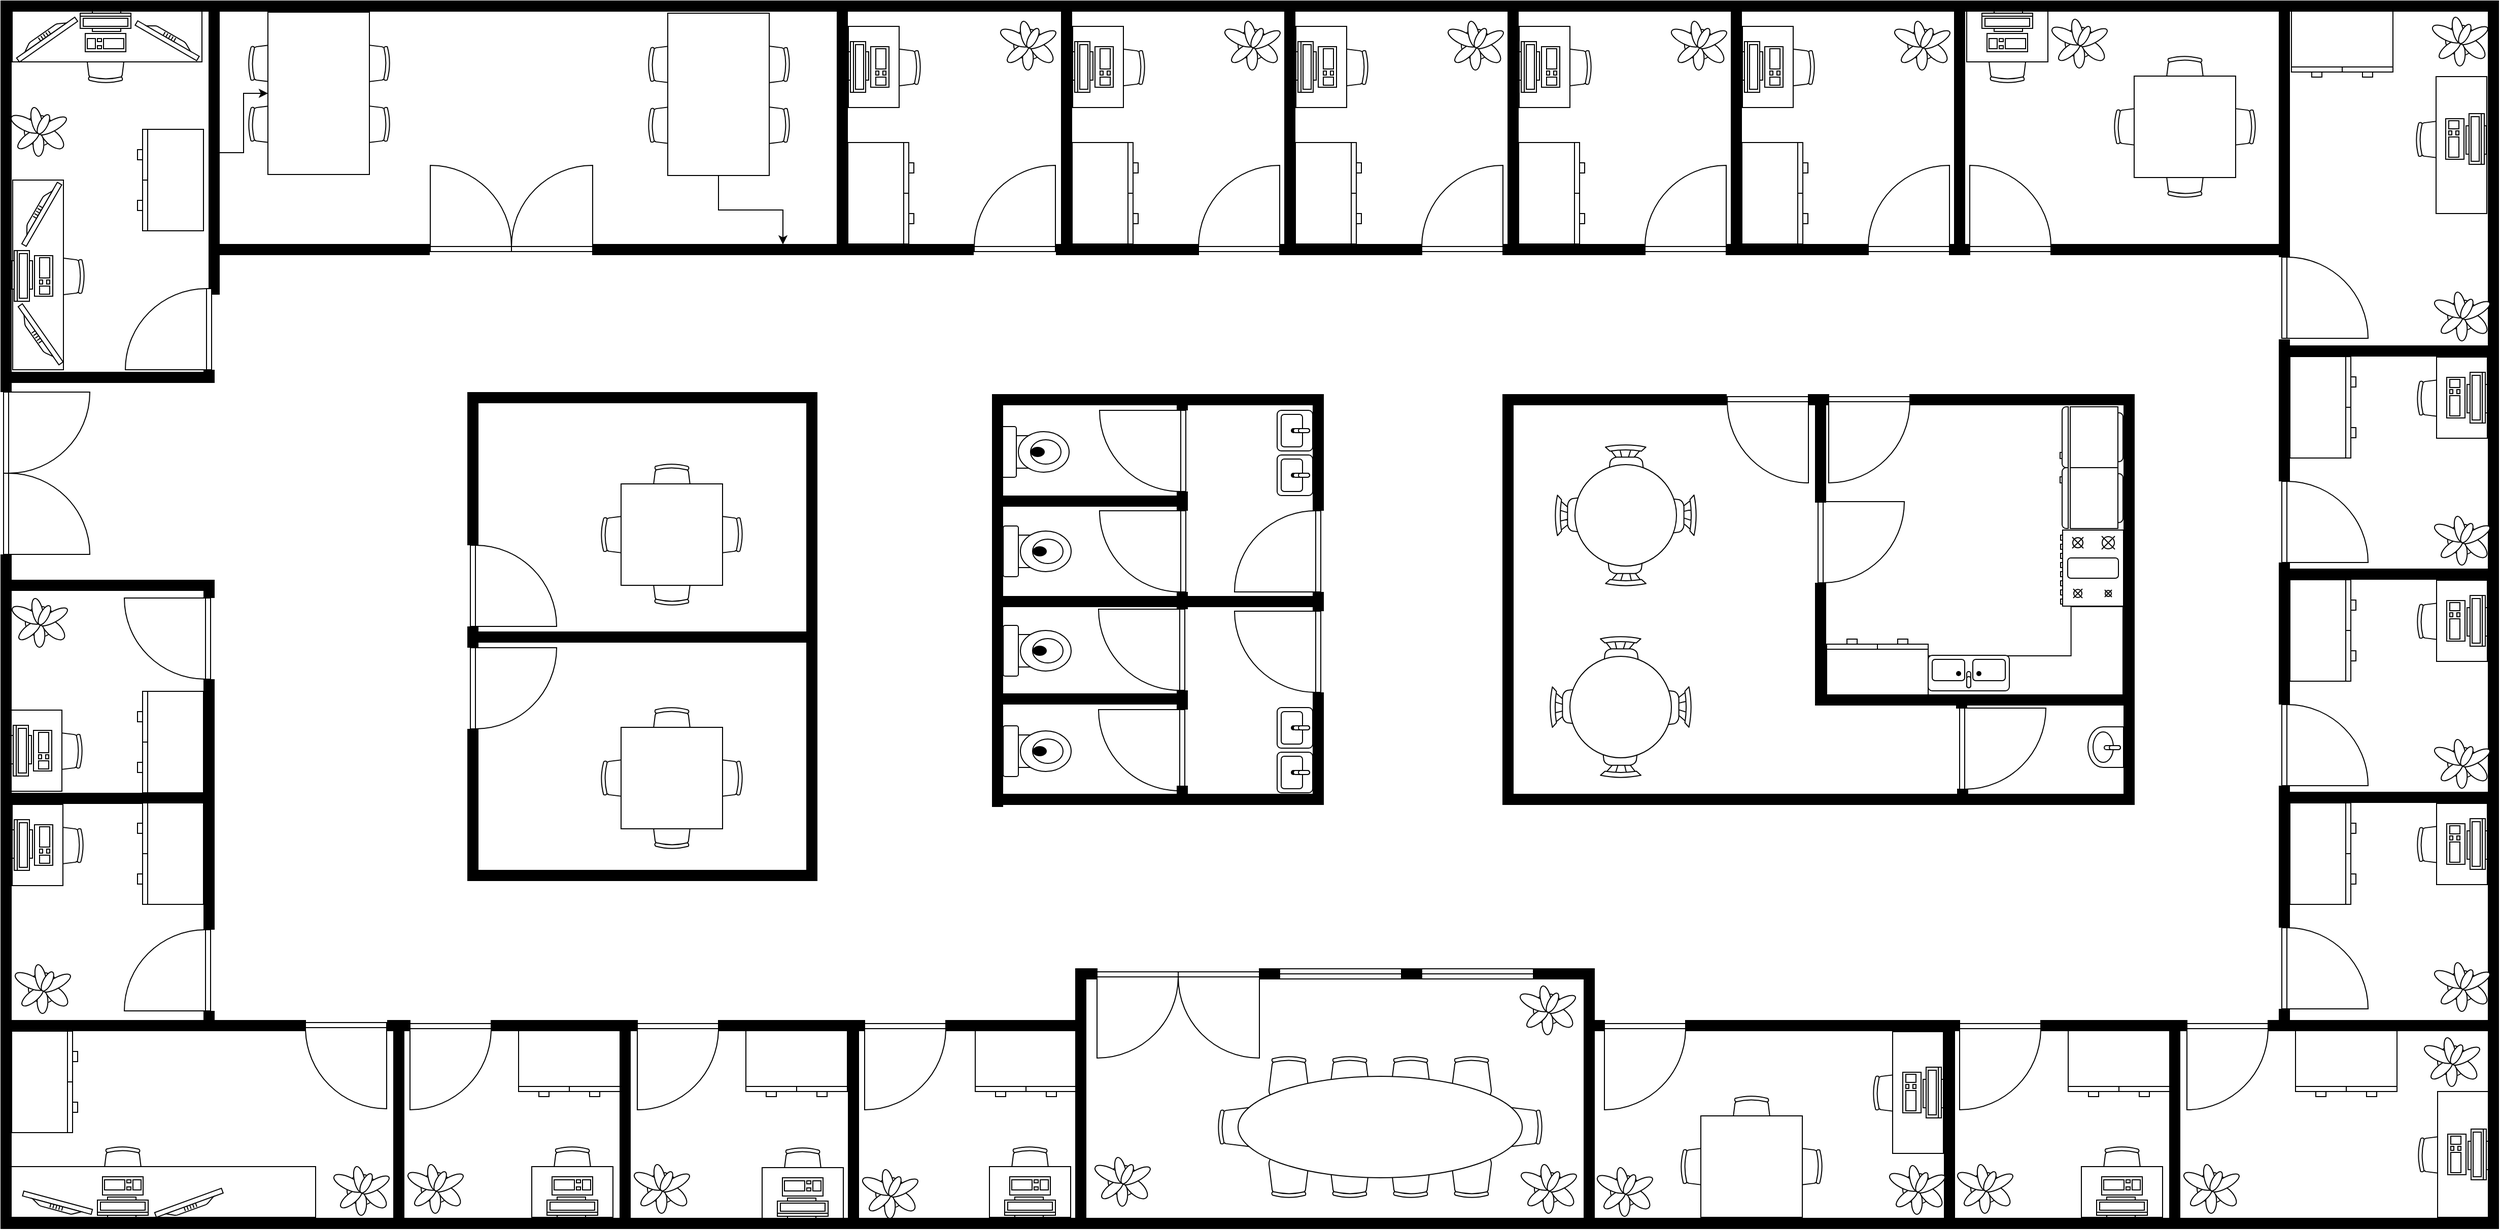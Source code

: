 <mxfile version="28.2.7">
  <diagram name="Page-1" id="ql-YpmrBoX1JBx6I8yxn">
    <mxGraphModel dx="4360" dy="2325" grid="1" gridSize="10" guides="1" tooltips="1" connect="1" arrows="1" fold="1" page="1" pageScale="1" pageWidth="827" pageHeight="1169" math="0" shadow="0">
      <root>
        <mxCell id="0" />
        <mxCell id="1" parent="0" />
        <mxCell id="n5rFsvowramPieZqeoaz-2" value="" style="verticalLabelPosition=bottom;html=1;verticalAlign=top;align=center;strokeWidth=1;shape=mxgraph.floorplan.desk_corner_2;rounded=0;shadow=0;comic=0;fontFamily=Verdana;fontSize=12;flipH=1;flipV=1;" vertex="1" parent="1">
          <mxGeometry x="1919" y="947.0" width="192" height="97" as="geometry" />
        </mxCell>
        <mxCell id="n5rFsvowramPieZqeoaz-3" value="" style="verticalLabelPosition=bottom;html=1;verticalAlign=top;align=center;strokeWidth=1;shape=mxgraph.floorplan.office_chair;shadow=0;rounded=0;comic=0;fontFamily=Verdana;fontSize=12;" vertex="1" parent="1">
          <mxGeometry x="120" y="1479" width="40" height="43" as="geometry" />
        </mxCell>
        <mxCell id="n5rFsvowramPieZqeoaz-4" value="" style="shape=rect;shadow=0;rounded=0;comic=0;fontFamily=Verdana;fontSize=12;align=center;html=1;" vertex="1" parent="1">
          <mxGeometry x="30" y="1499" width="300" height="50" as="geometry" />
        </mxCell>
        <mxCell id="n5rFsvowramPieZqeoaz-5" value="" style="verticalLabelPosition=bottom;html=1;verticalAlign=top;align=center;strokeWidth=1;shape=mxgraph.floorplan.office_chair;shadow=0;rounded=0;comic=0;fontFamily=Verdana;fontSize=12;" vertex="1" parent="1">
          <mxGeometry x="1269" y="1390" width="40" height="43" as="geometry" />
        </mxCell>
        <mxCell id="n5rFsvowramPieZqeoaz-6" value="" style="verticalLabelPosition=bottom;html=1;verticalAlign=top;align=center;strokeWidth=1;shape=mxgraph.floorplan.office_chair;shadow=0;direction=west;rounded=0;comic=0;fontFamily=Verdana;fontSize=12;" vertex="1" parent="1">
          <mxGeometry x="1269" y="1487" width="40" height="43" as="geometry" />
        </mxCell>
        <mxCell id="n5rFsvowramPieZqeoaz-7" value="" style="verticalLabelPosition=bottom;html=1;verticalAlign=top;align=center;strokeWidth=1;shape=mxgraph.floorplan.office_chair;shadow=0;direction=north;rounded=0;comic=0;fontFamily=Verdana;fontSize=12;" vertex="1" parent="1">
          <mxGeometry x="1219" y="1440" width="43" height="40" as="geometry" />
        </mxCell>
        <mxCell id="n5rFsvowramPieZqeoaz-8" value="" style="verticalLabelPosition=bottom;html=1;verticalAlign=top;align=center;strokeWidth=1;shape=mxgraph.floorplan.office_chair;shadow=0;direction=south;rounded=0;comic=0;fontFamily=Verdana;fontSize=12;" vertex="1" parent="1">
          <mxGeometry x="1496" y="1440" width="43" height="40" as="geometry" />
        </mxCell>
        <mxCell id="n5rFsvowramPieZqeoaz-9" value="" style="verticalLabelPosition=bottom;html=1;verticalAlign=top;align=center;strokeWidth=1;shape=mxgraph.floorplan.office_chair;shadow=0;rounded=0;comic=0;fontFamily=Verdana;fontSize=12;" vertex="1" parent="1">
          <mxGeometry x="1329" y="1390" width="40" height="43" as="geometry" />
        </mxCell>
        <mxCell id="n5rFsvowramPieZqeoaz-10" value="" style="verticalLabelPosition=bottom;html=1;verticalAlign=top;align=center;strokeWidth=1;shape=mxgraph.floorplan.office_chair;shadow=0;direction=west;rounded=0;comic=0;fontFamily=Verdana;fontSize=12;" vertex="1" parent="1">
          <mxGeometry x="1329" y="1487" width="40" height="43" as="geometry" />
        </mxCell>
        <mxCell id="n5rFsvowramPieZqeoaz-11" value="" style="verticalLabelPosition=bottom;html=1;verticalAlign=top;align=center;strokeWidth=1;shape=mxgraph.floorplan.office_chair;shadow=0;rounded=0;comic=0;fontFamily=Verdana;fontSize=12;" vertex="1" parent="1">
          <mxGeometry x="1389" y="1390" width="40" height="43" as="geometry" />
        </mxCell>
        <mxCell id="n5rFsvowramPieZqeoaz-12" value="" style="verticalLabelPosition=bottom;html=1;verticalAlign=top;align=center;strokeWidth=1;shape=mxgraph.floorplan.office_chair;shadow=0;direction=west;rounded=0;comic=0;fontFamily=Verdana;fontSize=12;" vertex="1" parent="1">
          <mxGeometry x="1389" y="1487" width="40" height="43" as="geometry" />
        </mxCell>
        <mxCell id="n5rFsvowramPieZqeoaz-13" value="" style="verticalLabelPosition=bottom;html=1;verticalAlign=top;align=center;strokeWidth=1;shape=mxgraph.floorplan.office_chair;shadow=0;rounded=0;comic=0;fontFamily=Verdana;fontSize=12;" vertex="1" parent="1">
          <mxGeometry x="1449" y="1390" width="40" height="43" as="geometry" />
        </mxCell>
        <mxCell id="n5rFsvowramPieZqeoaz-14" value="" style="verticalLabelPosition=bottom;html=1;verticalAlign=top;align=center;strokeWidth=1;shape=mxgraph.floorplan.office_chair;shadow=0;direction=west;rounded=0;comic=0;fontFamily=Verdana;fontSize=12;" vertex="1" parent="1">
          <mxGeometry x="1449" y="1487" width="40" height="43" as="geometry" />
        </mxCell>
        <mxCell id="n5rFsvowramPieZqeoaz-15" value="" style="shape=ellipse;fillColor=#ffffff;strokeColor=#000000;shadow=0;rounded=0;comic=0;fontFamily=Verdana;fontSize=12;align=center;html=1;" vertex="1" parent="1">
          <mxGeometry x="1239" y="1410" width="280" height="100" as="geometry" />
        </mxCell>
        <mxCell id="n5rFsvowramPieZqeoaz-16" value="" style="group" vertex="1" connectable="0" parent="1">
          <mxGeometry x="543" y="1479" width="80" height="70" as="geometry" />
        </mxCell>
        <mxCell id="n5rFsvowramPieZqeoaz-17" value="" style="verticalLabelPosition=bottom;html=1;verticalAlign=top;align=center;strokeWidth=1;shape=mxgraph.floorplan.office_chair;shadow=0;rounded=0;comic=0;fontFamily=Verdana;fontSize=12;" vertex="1" parent="n5rFsvowramPieZqeoaz-16">
          <mxGeometry x="20" width="40" height="43" as="geometry" />
        </mxCell>
        <mxCell id="n5rFsvowramPieZqeoaz-18" value="" style="shape=rect;shadow=0;rounded=0;comic=0;fontFamily=Verdana;fontSize=12;align=center;html=1;" vertex="1" parent="n5rFsvowramPieZqeoaz-16">
          <mxGeometry y="20" width="80" height="50" as="geometry" />
        </mxCell>
        <mxCell id="n5rFsvowramPieZqeoaz-19" value="" style="verticalLabelPosition=bottom;html=1;verticalAlign=top;align=center;strokeWidth=1;shape=mxgraph.floorplan.workstation;shadow=0;flipV=1;rounded=0;comic=0;fontFamily=Verdana;fontSize=12;" vertex="1" parent="n5rFsvowramPieZqeoaz-16">
          <mxGeometry x="15" y="30" width="50" height="40" as="geometry" />
        </mxCell>
        <mxCell id="n5rFsvowramPieZqeoaz-20" value="" style="group;rotation=90;" vertex="1" connectable="0" parent="1">
          <mxGeometry x="25" y="1054" width="80" height="70" as="geometry" />
        </mxCell>
        <mxCell id="n5rFsvowramPieZqeoaz-21" value="" style="verticalLabelPosition=bottom;html=1;verticalAlign=top;align=center;strokeWidth=1;shape=mxgraph.floorplan.office_chair;shadow=0;rounded=0;comic=0;fontFamily=Verdana;fontSize=12;rotation=90;" vertex="1" parent="n5rFsvowramPieZqeoaz-20">
          <mxGeometry x="34" y="14" width="40" height="43" as="geometry" />
        </mxCell>
        <mxCell id="n5rFsvowramPieZqeoaz-22" value="" style="shape=rect;shadow=0;rounded=0;comic=0;fontFamily=Verdana;fontSize=12;align=center;html=1;rotation=90;" vertex="1" parent="n5rFsvowramPieZqeoaz-20">
          <mxGeometry x="-10" y="10" width="80" height="50" as="geometry" />
        </mxCell>
        <mxCell id="n5rFsvowramPieZqeoaz-23" value="" style="verticalLabelPosition=bottom;html=1;verticalAlign=top;align=center;strokeWidth=1;shape=mxgraph.floorplan.workstation;shadow=0;flipV=1;rounded=0;comic=0;fontFamily=Verdana;fontSize=12;rotation=90;" vertex="1" parent="n5rFsvowramPieZqeoaz-20">
          <mxGeometry y="15" width="50" height="40" as="geometry" />
        </mxCell>
        <mxCell id="n5rFsvowramPieZqeoaz-24" value="" style="group;rotation=180;" vertex="1" connectable="0" parent="1">
          <mxGeometry x="1957" y="360.0" width="80" height="70" as="geometry" />
        </mxCell>
        <mxCell id="n5rFsvowramPieZqeoaz-25" value="" style="verticalLabelPosition=bottom;html=1;verticalAlign=top;align=center;strokeWidth=1;shape=mxgraph.floorplan.office_chair;shadow=0;rounded=0;comic=0;fontFamily=Verdana;fontSize=12;rotation=180;" vertex="1" parent="n5rFsvowramPieZqeoaz-24">
          <mxGeometry x="20" y="28" width="40" height="43" as="geometry" />
        </mxCell>
        <mxCell id="n5rFsvowramPieZqeoaz-26" value="" style="shape=rect;shadow=0;rounded=0;comic=0;fontFamily=Verdana;fontSize=12;align=center;html=1;rotation=180;" vertex="1" parent="n5rFsvowramPieZqeoaz-24">
          <mxGeometry width="80" height="50" as="geometry" />
        </mxCell>
        <mxCell id="n5rFsvowramPieZqeoaz-27" value="" style="verticalLabelPosition=bottom;html=1;verticalAlign=top;align=center;strokeWidth=1;shape=mxgraph.floorplan.workstation;shadow=0;flipV=1;rounded=0;comic=0;fontFamily=Verdana;fontSize=12;rotation=180;" vertex="1" parent="n5rFsvowramPieZqeoaz-24">
          <mxGeometry x="15" width="50" height="40" as="geometry" />
        </mxCell>
        <mxCell id="n5rFsvowramPieZqeoaz-28" value="" style="verticalLabelPosition=bottom;html=1;verticalAlign=top;align=center;strokeWidth=1;shape=mxgraph.floorplan.office_chair;shadow=0;rounded=0;comic=0;fontFamily=Verdana;fontSize=12;" vertex="1" parent="1">
          <mxGeometry x="661" y="806.0" width="40" height="43" as="geometry" />
        </mxCell>
        <mxCell id="n5rFsvowramPieZqeoaz-29" value="" style="verticalLabelPosition=bottom;html=1;verticalAlign=top;align=center;strokeWidth=1;shape=mxgraph.floorplan.office_chair;shadow=0;direction=west;rounded=0;comic=0;fontFamily=Verdana;fontSize=12;" vertex="1" parent="1">
          <mxGeometry x="661" y="903.0" width="40" height="43" as="geometry" />
        </mxCell>
        <mxCell id="n5rFsvowramPieZqeoaz-30" value="" style="verticalLabelPosition=bottom;html=1;verticalAlign=top;align=center;strokeWidth=1;shape=mxgraph.floorplan.office_chair;shadow=0;direction=north;rounded=0;comic=0;fontFamily=Verdana;fontSize=12;" vertex="1" parent="1">
          <mxGeometry x="611" y="856.0" width="43" height="40" as="geometry" />
        </mxCell>
        <mxCell id="n5rFsvowramPieZqeoaz-31" value="" style="verticalLabelPosition=bottom;html=1;verticalAlign=top;align=center;strokeWidth=1;shape=mxgraph.floorplan.office_chair;shadow=0;direction=south;rounded=0;comic=0;fontFamily=Verdana;fontSize=12;" vertex="1" parent="1">
          <mxGeometry x="708" y="856.0" width="43" height="40" as="geometry" />
        </mxCell>
        <mxCell id="n5rFsvowramPieZqeoaz-32" value="" style="shape=rect;shadow=0;rounded=0;comic=0;fontFamily=Verdana;fontSize=12;align=center;html=1;" vertex="1" parent="1">
          <mxGeometry x="631" y="826.0" width="100" height="100" as="geometry" />
        </mxCell>
        <mxCell id="n5rFsvowramPieZqeoaz-33" value="" style="verticalLabelPosition=bottom;html=1;verticalAlign=top;align=center;strokeWidth=1;shape=mxgraph.floorplan.office_chair;fillColor=#ffffff;strokeColor=#000000;shadow=0;rounded=0;comic=0;fontFamily=Verdana;fontSize=12;" vertex="1" parent="1">
          <mxGeometry x="661" y="1046" width="40" height="43" as="geometry" />
        </mxCell>
        <mxCell id="n5rFsvowramPieZqeoaz-34" value="" style="verticalLabelPosition=bottom;html=1;verticalAlign=top;align=center;strokeWidth=1;shape=mxgraph.floorplan.office_chair;fillColor=#ffffff;strokeColor=#000000;shadow=0;direction=west;rounded=0;comic=0;fontFamily=Verdana;fontSize=12;" vertex="1" parent="1">
          <mxGeometry x="661" y="1143" width="40" height="43" as="geometry" />
        </mxCell>
        <mxCell id="n5rFsvowramPieZqeoaz-35" value="" style="verticalLabelPosition=bottom;html=1;verticalAlign=top;align=center;strokeWidth=1;shape=mxgraph.floorplan.office_chair;fillColor=#ffffff;strokeColor=#000000;shadow=0;direction=north;rounded=0;comic=0;fontFamily=Verdana;fontSize=12;" vertex="1" parent="1">
          <mxGeometry x="611" y="1096" width="43" height="40" as="geometry" />
        </mxCell>
        <mxCell id="n5rFsvowramPieZqeoaz-36" value="" style="verticalLabelPosition=bottom;html=1;verticalAlign=top;align=center;strokeWidth=1;shape=mxgraph.floorplan.office_chair;fillColor=#ffffff;strokeColor=#000000;shadow=0;direction=south;rounded=0;comic=0;fontFamily=Verdana;fontSize=12;" vertex="1" parent="1">
          <mxGeometry x="708" y="1096" width="43" height="40" as="geometry" />
        </mxCell>
        <mxCell id="n5rFsvowramPieZqeoaz-37" value="" style="shape=rect;shadow=0;rounded=0;comic=0;fontFamily=Verdana;fontSize=12;align=center;html=1;" vertex="1" parent="1">
          <mxGeometry x="631" y="1066" width="100" height="100" as="geometry" />
        </mxCell>
        <mxCell id="n5rFsvowramPieZqeoaz-38" value="" style="verticalLabelPosition=bottom;html=1;verticalAlign=top;align=center;strokeWidth=1;shape=mxgraph.floorplan.doorRight;rounded=0;shadow=0;comic=0;fontFamily=Verdana;fontSize=12;" vertex="1" parent="1">
          <mxGeometry x="320" y="1357" width="80" height="85" as="geometry" />
        </mxCell>
        <mxCell id="n5rFsvowramPieZqeoaz-39" value="" style="verticalLabelPosition=bottom;html=1;verticalAlign=top;align=center;strokeWidth=1;shape=mxgraph.floorplan.doorLeft;rounded=0;shadow=0;comic=0;fontFamily=Verdana;fontSize=12;" vertex="1" parent="1">
          <mxGeometry x="423" y="1358" width="80" height="85" as="geometry" />
        </mxCell>
        <mxCell id="n5rFsvowramPieZqeoaz-40" value="" style="verticalLabelPosition=bottom;html=1;verticalAlign=top;align=center;strokeWidth=1;shape=mxgraph.floorplan.doorLeft;rounded=0;shadow=0;comic=0;fontFamily=Verdana;fontSize=12;" vertex="1" parent="1">
          <mxGeometry x="871" y="1358" width="80" height="85" as="geometry" />
        </mxCell>
        <mxCell id="n5rFsvowramPieZqeoaz-41" value="" style="verticalLabelPosition=bottom;html=1;verticalAlign=top;align=center;strokeWidth=1;shape=mxgraph.floorplan.wallCorner;fillColor=#000000;rounded=0;shadow=0;comic=0;fontFamily=Verdana;fontSize=12;" vertex="1" parent="1">
          <mxGeometry x="20" y="350.0" width="100" height="385" as="geometry" />
        </mxCell>
        <mxCell id="n5rFsvowramPieZqeoaz-42" value="" style="verticalLabelPosition=bottom;html=1;verticalAlign=top;align=center;strokeWidth=1;shape=mxgraph.floorplan.wallU;fillColor=#000000;rounded=0;shadow=0;comic=0;fontFamily=Verdana;fontSize=12;rotation=90;" vertex="1" parent="1">
          <mxGeometry x="648" y="-273.0" width="1210" height="2456" as="geometry" />
        </mxCell>
        <mxCell id="n5rFsvowramPieZqeoaz-43" value="" style="verticalLabelPosition=bottom;html=1;verticalAlign=top;align=center;strokeWidth=1;shape=mxgraph.floorplan.wallU;fillColor=#000000;rounded=0;shadow=0;comic=0;fontFamily=Verdana;fontSize=12;rotation=90;" vertex="1" parent="1">
          <mxGeometry x="416" y="809.0" width="481" height="335" as="geometry" />
        </mxCell>
        <mxCell id="n5rFsvowramPieZqeoaz-44" value="" style="verticalLabelPosition=bottom;html=1;verticalAlign=top;align=center;strokeWidth=1;shape=mxgraph.floorplan.wallCorner;fillColor=#000000;direction=south;rounded=0;shadow=0;comic=0;fontFamily=Verdana;fontSize=12;" vertex="1" parent="1">
          <mxGeometry x="1901" y="738.0" width="221" height="266" as="geometry" />
        </mxCell>
        <mxCell id="n5rFsvowramPieZqeoaz-45" value="" style="verticalLabelPosition=bottom;html=1;verticalAlign=top;align=center;strokeWidth=1;shape=mxgraph.floorplan.wallCorner;fillColor=#000000;direction=west;rounded=0;shadow=0;comic=0;fontFamily=Verdana;fontSize=12;" vertex="1" parent="1">
          <mxGeometry x="1680" y="1000.0" width="442" height="142" as="geometry" />
        </mxCell>
        <mxCell id="n5rFsvowramPieZqeoaz-46" value="" style="verticalLabelPosition=bottom;html=1;verticalAlign=top;align=center;strokeWidth=1;shape=mxgraph.floorplan.wallCorner;fillColor=#000000;direction=north;rounded=0;shadow=0;comic=0;fontFamily=Verdana;fontSize=12;" vertex="1" parent="1">
          <mxGeometry x="1500" y="744.0" width="186" height="398" as="geometry" />
        </mxCell>
        <mxCell id="n5rFsvowramPieZqeoaz-47" value="" style="verticalLabelPosition=bottom;html=1;verticalAlign=top;align=center;strokeWidth=1;shape=mxgraph.floorplan.doorDouble;rounded=0;shadow=0;comic=0;fontFamily=Verdana;fontSize=12;rotation=-90;" vertex="1" parent="1">
          <mxGeometry x="-15" y="773.0" width="160" height="85" as="geometry" />
        </mxCell>
        <mxCell id="n5rFsvowramPieZqeoaz-48" value="" style="verticalLabelPosition=bottom;html=1;verticalAlign=top;align=center;strokeWidth=1;shape=mxgraph.floorplan.wall;fillColor=#000000;rounded=0;shadow=0;comic=0;fontFamily=Verdana;fontSize=12;" vertex="1" parent="1">
          <mxGeometry x="21" y="1131" width="204" height="10" as="geometry" />
        </mxCell>
        <mxCell id="n5rFsvowramPieZqeoaz-49" value="" style="verticalLabelPosition=bottom;html=1;verticalAlign=top;align=center;strokeWidth=1;shape=mxgraph.floorplan.wall;fillColor=#000000;direction=south;rounded=0;shadow=0;comic=0;fontFamily=Verdana;fontSize=12;" vertex="1" parent="1">
          <mxGeometry x="220" y="1019.0" width="10" height="246" as="geometry" />
        </mxCell>
        <mxCell id="n5rFsvowramPieZqeoaz-50" value="" style="verticalLabelPosition=bottom;html=1;verticalAlign=top;align=center;strokeWidth=1;shape=mxgraph.floorplan.wallCorner;fillColor=#000000;direction=south;rounded=0;shadow=0;comic=0;fontFamily=Verdana;fontSize=12;" vertex="1" parent="1">
          <mxGeometry x="25" y="921.0" width="205" height="17" as="geometry" />
        </mxCell>
        <mxCell id="n5rFsvowramPieZqeoaz-51" value="" style="verticalLabelPosition=bottom;html=1;verticalAlign=top;align=center;strokeWidth=1;shape=mxgraph.floorplan.doorLeft;rounded=0;shadow=0;comic=0;fontFamily=Verdana;fontSize=12;rotation=90;" vertex="1" parent="1">
          <mxGeometry x="144" y="936.0" width="80" height="85" as="geometry" />
        </mxCell>
        <mxCell id="n5rFsvowramPieZqeoaz-52" value="" style="verticalLabelPosition=bottom;html=1;verticalAlign=top;align=center;strokeWidth=1;shape=mxgraph.floorplan.dresser;rounded=0;shadow=0;comic=0;fontFamily=Verdana;fontSize=12;rotation=90;" vertex="1" parent="1">
          <mxGeometry x="137" y="1048" width="100" height="65" as="geometry" />
        </mxCell>
        <mxCell id="n5rFsvowramPieZqeoaz-53" value="" style="verticalLabelPosition=bottom;html=1;verticalAlign=top;align=center;strokeWidth=1;shape=mxgraph.floorplan.plant;rounded=0;shadow=0;comic=0;fontFamily=Verdana;fontSize=12;" vertex="1" parent="1">
          <mxGeometry x="33" y="936.0" width="47" height="51" as="geometry" />
        </mxCell>
        <mxCell id="n5rFsvowramPieZqeoaz-54" value="" style="group;rotation=90;" vertex="1" connectable="0" parent="1">
          <mxGeometry x="26" y="1147" width="80" height="70" as="geometry" />
        </mxCell>
        <mxCell id="n5rFsvowramPieZqeoaz-55" value="" style="verticalLabelPosition=bottom;html=1;verticalAlign=top;align=center;strokeWidth=1;shape=mxgraph.floorplan.office_chair;shadow=0;rounded=0;comic=0;fontFamily=Verdana;fontSize=12;rotation=90;" vertex="1" parent="n5rFsvowramPieZqeoaz-54">
          <mxGeometry x="34" y="14" width="40" height="43" as="geometry" />
        </mxCell>
        <mxCell id="n5rFsvowramPieZqeoaz-56" value="" style="shape=rect;shadow=0;rounded=0;comic=0;fontFamily=Verdana;fontSize=12;align=center;html=1;rotation=90;" vertex="1" parent="n5rFsvowramPieZqeoaz-54">
          <mxGeometry x="-10" y="10" width="80" height="50" as="geometry" />
        </mxCell>
        <mxCell id="n5rFsvowramPieZqeoaz-57" value="" style="verticalLabelPosition=bottom;html=1;verticalAlign=top;align=center;strokeWidth=1;shape=mxgraph.floorplan.workstation;shadow=0;flipV=1;rounded=0;comic=0;fontFamily=Verdana;fontSize=12;rotation=90;" vertex="1" parent="n5rFsvowramPieZqeoaz-54">
          <mxGeometry y="15" width="50" height="40" as="geometry" />
        </mxCell>
        <mxCell id="n5rFsvowramPieZqeoaz-58" value="" style="verticalLabelPosition=bottom;html=1;verticalAlign=top;align=center;strokeWidth=1;shape=mxgraph.floorplan.wall;fillColor=#000000;rounded=0;shadow=0;comic=0;fontFamily=Verdana;fontSize=12;" vertex="1" parent="1">
          <mxGeometry x="21" y="1355" width="299" height="10" as="geometry" />
        </mxCell>
        <mxCell id="n5rFsvowramPieZqeoaz-59" value="" style="verticalLabelPosition=bottom;html=1;verticalAlign=top;align=center;strokeWidth=1;shape=mxgraph.floorplan.wall;fillColor=#000000;direction=south;rounded=0;shadow=0;comic=0;fontFamily=Verdana;fontSize=12;" vertex="1" parent="1">
          <mxGeometry x="220" y="1346" width="10" height="18" as="geometry" />
        </mxCell>
        <mxCell id="n5rFsvowramPieZqeoaz-60" value="" style="verticalLabelPosition=bottom;html=1;verticalAlign=top;align=center;strokeWidth=1;shape=mxgraph.floorplan.doorLeft;rounded=0;shadow=0;comic=0;fontFamily=Verdana;fontSize=12;rotation=90;flipV=0;flipH=1;" vertex="1" parent="1">
          <mxGeometry x="144" y="1263" width="80" height="85" as="geometry" />
        </mxCell>
        <mxCell id="n5rFsvowramPieZqeoaz-61" value="" style="verticalLabelPosition=bottom;html=1;verticalAlign=top;align=center;strokeWidth=1;shape=mxgraph.floorplan.dresser;rounded=0;shadow=0;comic=0;fontFamily=Verdana;fontSize=12;rotation=90;" vertex="1" parent="1">
          <mxGeometry x="137" y="1158" width="100" height="65" as="geometry" />
        </mxCell>
        <mxCell id="n5rFsvowramPieZqeoaz-62" value="" style="verticalLabelPosition=bottom;html=1;verticalAlign=top;align=center;strokeWidth=1;shape=mxgraph.floorplan.plant;rounded=0;shadow=0;comic=0;fontFamily=Verdana;fontSize=12;" vertex="1" parent="1">
          <mxGeometry x="36" y="1297" width="47" height="51" as="geometry" />
        </mxCell>
        <mxCell id="n5rFsvowramPieZqeoaz-63" value="" style="verticalLabelPosition=bottom;html=1;verticalAlign=top;align=center;strokeWidth=1;shape=mxgraph.floorplan.workstation;shadow=0;flipV=1;rounded=0;comic=0;fontFamily=Verdana;fontSize=12;" vertex="1" parent="1">
          <mxGeometry x="115" y="1509" width="50" height="40" as="geometry" />
        </mxCell>
        <mxCell id="n5rFsvowramPieZqeoaz-64" value="" style="verticalLabelPosition=bottom;html=1;verticalAlign=top;align=center;strokeWidth=1;shape=mxgraph.floorplan.flat_tv;rounded=0;shadow=0;comic=0;fontFamily=Verdana;fontSize=12;rotation=-165;" vertex="1" parent="1">
          <mxGeometry x="40" y="1532" width="70" height="10" as="geometry" />
        </mxCell>
        <mxCell id="n5rFsvowramPieZqeoaz-65" value="" style="verticalLabelPosition=bottom;html=1;verticalAlign=top;align=center;strokeWidth=1;shape=mxgraph.floorplan.flat_tv;rounded=0;shadow=0;comic=0;fontFamily=Verdana;fontSize=12;rotation=160;" vertex="1" parent="1">
          <mxGeometry x="171" y="1532" width="70" height="10" as="geometry" />
        </mxCell>
        <mxCell id="n5rFsvowramPieZqeoaz-66" value="" style="verticalLabelPosition=bottom;html=1;verticalAlign=top;align=center;strokeWidth=1;shape=mxgraph.floorplan.wall;fillColor=#000000;direction=south;rounded=0;shadow=0;comic=0;fontFamily=Verdana;fontSize=12;" vertex="1" parent="1">
          <mxGeometry x="20" y="896.0" width="10" height="664" as="geometry" />
        </mxCell>
        <mxCell id="n5rFsvowramPieZqeoaz-67" value="" style="verticalLabelPosition=bottom;html=1;verticalAlign=top;align=center;strokeWidth=1;shape=mxgraph.floorplan.wall;fillColor=#000000;direction=south;rounded=0;shadow=0;comic=0;fontFamily=Verdana;fontSize=12;" vertex="1" parent="1">
          <mxGeometry x="407" y="1364" width="10" height="191" as="geometry" />
        </mxCell>
        <mxCell id="n5rFsvowramPieZqeoaz-68" value="" style="verticalLabelPosition=bottom;html=1;verticalAlign=top;align=center;strokeWidth=1;shape=mxgraph.floorplan.wall;fillColor=#000000;rounded=0;shadow=0;comic=0;fontFamily=Verdana;fontSize=12;" vertex="1" parent="1">
          <mxGeometry x="401" y="1355" width="22" height="10" as="geometry" />
        </mxCell>
        <mxCell id="n5rFsvowramPieZqeoaz-69" value="" style="verticalLabelPosition=bottom;html=1;verticalAlign=top;align=center;strokeWidth=1;shape=mxgraph.floorplan.dresser;rounded=0;shadow=0;comic=0;fontFamily=Verdana;fontSize=12;flipV=1;rotation=90;" vertex="1" parent="1">
          <mxGeometry x="13" y="1383" width="100" height="65" as="geometry" />
        </mxCell>
        <mxCell id="n5rFsvowramPieZqeoaz-70" value="" style="verticalLabelPosition=bottom;html=1;verticalAlign=top;align=center;strokeWidth=1;shape=mxgraph.floorplan.plant;rounded=0;shadow=0;comic=0;fontFamily=Verdana;fontSize=12;" vertex="1" parent="1">
          <mxGeometry x="350" y="1496" width="47" height="51" as="geometry" />
        </mxCell>
        <mxCell id="n5rFsvowramPieZqeoaz-71" value="" style="verticalLabelPosition=bottom;html=1;verticalAlign=top;align=center;strokeWidth=1;shape=mxgraph.floorplan.plant;rounded=0;shadow=0;comic=0;fontFamily=Verdana;fontSize=12;" vertex="1" parent="1">
          <mxGeometry x="423" y="1494" width="47" height="51" as="geometry" />
        </mxCell>
        <mxCell id="n5rFsvowramPieZqeoaz-72" value="" style="verticalLabelPosition=bottom;html=1;verticalAlign=top;align=center;strokeWidth=1;shape=mxgraph.floorplan.wall;fillColor=#000000;direction=south;rounded=0;shadow=0;comic=0;fontFamily=Verdana;fontSize=12;" vertex="1" parent="1">
          <mxGeometry x="630" y="1364" width="10" height="191" as="geometry" />
        </mxCell>
        <mxCell id="n5rFsvowramPieZqeoaz-73" value="" style="verticalLabelPosition=bottom;html=1;verticalAlign=top;align=center;strokeWidth=1;shape=mxgraph.floorplan.wall;fillColor=#000000;rounded=0;shadow=0;comic=0;fontFamily=Verdana;fontSize=12;" vertex="1" parent="1">
          <mxGeometry x="503" y="1355" width="144" height="10" as="geometry" />
        </mxCell>
        <mxCell id="n5rFsvowramPieZqeoaz-74" value="" style="verticalLabelPosition=bottom;html=1;verticalAlign=top;align=center;strokeWidth=1;shape=mxgraph.floorplan.doorLeft;rounded=0;shadow=0;comic=0;fontFamily=Verdana;fontSize=12;" vertex="1" parent="1">
          <mxGeometry x="647" y="1358" width="80" height="85" as="geometry" />
        </mxCell>
        <mxCell id="n5rFsvowramPieZqeoaz-75" value="" style="group" vertex="1" connectable="0" parent="1">
          <mxGeometry x="770" y="1480" width="80" height="70" as="geometry" />
        </mxCell>
        <mxCell id="n5rFsvowramPieZqeoaz-76" value="" style="verticalLabelPosition=bottom;html=1;verticalAlign=top;align=center;strokeWidth=1;shape=mxgraph.floorplan.office_chair;shadow=0;rounded=0;comic=0;fontFamily=Verdana;fontSize=12;" vertex="1" parent="n5rFsvowramPieZqeoaz-75">
          <mxGeometry x="20" width="40" height="43" as="geometry" />
        </mxCell>
        <mxCell id="n5rFsvowramPieZqeoaz-77" value="" style="shape=rect;shadow=0;rounded=0;comic=0;fontFamily=Verdana;fontSize=12;align=center;html=1;" vertex="1" parent="n5rFsvowramPieZqeoaz-75">
          <mxGeometry y="20" width="80" height="50" as="geometry" />
        </mxCell>
        <mxCell id="n5rFsvowramPieZqeoaz-78" value="" style="verticalLabelPosition=bottom;html=1;verticalAlign=top;align=center;strokeWidth=1;shape=mxgraph.floorplan.workstation;shadow=0;flipV=1;rounded=0;comic=0;fontFamily=Verdana;fontSize=12;" vertex="1" parent="n5rFsvowramPieZqeoaz-75">
          <mxGeometry x="15" y="30" width="50" height="40" as="geometry" />
        </mxCell>
        <mxCell id="n5rFsvowramPieZqeoaz-79" value="" style="verticalLabelPosition=bottom;html=1;verticalAlign=top;align=center;strokeWidth=1;shape=mxgraph.floorplan.plant;rounded=0;shadow=0;comic=0;fontFamily=Verdana;fontSize=12;" vertex="1" parent="1">
          <mxGeometry x="646" y="1494" width="47" height="51" as="geometry" />
        </mxCell>
        <mxCell id="n5rFsvowramPieZqeoaz-80" value="" style="verticalLabelPosition=bottom;html=1;verticalAlign=top;align=center;strokeWidth=1;shape=mxgraph.floorplan.wall;fillColor=#000000;direction=south;rounded=0;shadow=0;comic=0;fontFamily=Verdana;fontSize=12;" vertex="1" parent="1">
          <mxGeometry x="855" y="1365" width="10" height="191" as="geometry" />
        </mxCell>
        <mxCell id="n5rFsvowramPieZqeoaz-81" value="" style="verticalLabelPosition=bottom;html=1;verticalAlign=top;align=center;strokeWidth=1;shape=mxgraph.floorplan.wall;fillColor=#000000;rounded=0;shadow=0;comic=0;fontFamily=Verdana;fontSize=12;" vertex="1" parent="1">
          <mxGeometry x="727" y="1355" width="144" height="10" as="geometry" />
        </mxCell>
        <mxCell id="n5rFsvowramPieZqeoaz-82" value="" style="verticalLabelPosition=bottom;html=1;verticalAlign=top;align=center;strokeWidth=1;shape=mxgraph.floorplan.wall;fillColor=#000000;rounded=0;shadow=0;comic=0;fontFamily=Verdana;fontSize=12;" vertex="1" parent="1">
          <mxGeometry x="951" y="1355" width="129" height="10" as="geometry" />
        </mxCell>
        <mxCell id="n5rFsvowramPieZqeoaz-83" value="" style="verticalLabelPosition=bottom;html=1;verticalAlign=top;align=center;strokeWidth=1;shape=mxgraph.floorplan.plant;rounded=0;shadow=0;comic=0;fontFamily=Verdana;fontSize=12;" vertex="1" parent="1">
          <mxGeometry x="871" y="1499" width="47" height="51" as="geometry" />
        </mxCell>
        <mxCell id="n5rFsvowramPieZqeoaz-84" value="" style="verticalLabelPosition=bottom;html=1;verticalAlign=top;align=center;strokeWidth=1;shape=mxgraph.floorplan.dresser;rounded=0;shadow=0;comic=0;fontFamily=Verdana;fontSize=12;rotation=0;" vertex="1" parent="1">
          <mxGeometry x="530" y="1365" width="100" height="65" as="geometry" />
        </mxCell>
        <mxCell id="n5rFsvowramPieZqeoaz-85" value="" style="verticalLabelPosition=bottom;html=1;verticalAlign=top;align=center;strokeWidth=1;shape=mxgraph.floorplan.dresser;rounded=0;shadow=0;comic=0;fontFamily=Verdana;fontSize=12;rotation=0;" vertex="1" parent="1">
          <mxGeometry x="754" y="1365" width="100" height="65" as="geometry" />
        </mxCell>
        <mxCell id="n5rFsvowramPieZqeoaz-86" value="" style="verticalLabelPosition=bottom;html=1;verticalAlign=top;align=center;strokeWidth=1;shape=mxgraph.floorplan.dresser;rounded=0;shadow=0;comic=0;fontFamily=Verdana;fontSize=12;rotation=0;" vertex="1" parent="1">
          <mxGeometry x="980" y="1365" width="100" height="65" as="geometry" />
        </mxCell>
        <mxCell id="n5rFsvowramPieZqeoaz-87" value="" style="verticalLabelPosition=bottom;html=1;verticalAlign=top;align=center;strokeWidth=1;shape=mxgraph.floorplan.wallCorner;fillColor=#000000;rounded=0;shadow=0;comic=0;fontFamily=Verdana;fontSize=12;" vertex="1" parent="1">
          <mxGeometry x="1079" y="1304" width="21" height="250" as="geometry" />
        </mxCell>
        <mxCell id="n5rFsvowramPieZqeoaz-88" value="" style="verticalLabelPosition=bottom;html=1;verticalAlign=top;align=center;strokeWidth=1;shape=mxgraph.floorplan.wallCorner;fillColor=#000000;direction=south;rounded=0;shadow=0;comic=0;fontFamily=Verdana;fontSize=12;" vertex="1" parent="1">
          <mxGeometry x="1260" y="1304" width="330" height="254" as="geometry" />
        </mxCell>
        <mxCell id="n5rFsvowramPieZqeoaz-89" value="" style="verticalLabelPosition=bottom;html=1;verticalAlign=top;align=center;strokeWidth=1;shape=mxgraph.floorplan.doorDouble;rounded=0;shadow=0;comic=0;fontFamily=Verdana;fontSize=12;" vertex="1" parent="1">
          <mxGeometry x="1100" y="1307" width="160" height="85" as="geometry" />
        </mxCell>
        <mxCell id="n5rFsvowramPieZqeoaz-90" value="" style="verticalLabelPosition=bottom;html=1;verticalAlign=top;align=center;strokeWidth=1;shape=mxgraph.floorplan.plant;rounded=0;shadow=0;comic=0;fillColor=#FFFFFF;fontFamily=Verdana;fontSize=12;" vertex="1" parent="1">
          <mxGeometry x="1100" y="1487" width="47" height="51" as="geometry" />
        </mxCell>
        <mxCell id="n5rFsvowramPieZqeoaz-91" value="" style="verticalLabelPosition=bottom;html=1;verticalAlign=top;align=center;strokeWidth=1;shape=mxgraph.floorplan.plant;rounded=0;shadow=0;comic=0;fontFamily=Verdana;fontSize=12;" vertex="1" parent="1">
          <mxGeometry x="1519" y="1318" width="47" height="51" as="geometry" />
        </mxCell>
        <mxCell id="n5rFsvowramPieZqeoaz-92" value="" style="verticalLabelPosition=bottom;html=1;verticalAlign=top;align=center;strokeWidth=1;shape=mxgraph.floorplan.plant;rounded=0;shadow=0;comic=0;fontFamily=Verdana;fontSize=12;" vertex="1" parent="1">
          <mxGeometry x="1520" y="1494" width="47" height="51" as="geometry" />
        </mxCell>
        <mxCell id="n5rFsvowramPieZqeoaz-93" value="" style="verticalLabelPosition=bottom;html=1;verticalAlign=top;align=center;strokeWidth=1;shape=mxgraph.floorplan.window;rounded=0;shadow=0;comic=0;fontFamily=Verdana;fontSize=12;" vertex="1" parent="1">
          <mxGeometry x="1280" y="1304" width="120" height="10" as="geometry" />
        </mxCell>
        <mxCell id="n5rFsvowramPieZqeoaz-94" value="" style="verticalLabelPosition=bottom;html=1;verticalAlign=top;align=center;strokeWidth=1;shape=mxgraph.floorplan.window;rounded=0;shadow=0;comic=0;fontFamily=Verdana;fontSize=12;" vertex="1" parent="1">
          <mxGeometry x="1420" y="1304" width="110" height="10" as="geometry" />
        </mxCell>
        <mxCell id="n5rFsvowramPieZqeoaz-95" value="" style="verticalLabelPosition=bottom;html=1;verticalAlign=top;align=center;strokeWidth=1;shape=mxgraph.floorplan.wall;fillColor=#000000;rounded=0;shadow=0;comic=0;fontFamily=Verdana;fontSize=12;" vertex="1" parent="1">
          <mxGeometry x="1590" y="1355" width="10" height="10" as="geometry" />
        </mxCell>
        <mxCell id="n5rFsvowramPieZqeoaz-96" value="" style="verticalLabelPosition=bottom;html=1;verticalAlign=top;align=center;strokeWidth=1;shape=mxgraph.floorplan.doorLeft;rounded=0;shadow=0;comic=0;fontFamily=Verdana;fontSize=12;" vertex="1" parent="1">
          <mxGeometry x="1600" y="1358" width="80" height="85" as="geometry" />
        </mxCell>
        <mxCell id="n5rFsvowramPieZqeoaz-97" value="" style="verticalLabelPosition=bottom;html=1;verticalAlign=top;align=center;strokeWidth=1;shape=mxgraph.floorplan.wall;fillColor=#000000;rounded=0;shadow=0;comic=0;fontFamily=Verdana;fontSize=12;" vertex="1" parent="1">
          <mxGeometry x="1680" y="1355" width="270" height="10" as="geometry" />
        </mxCell>
        <mxCell id="n5rFsvowramPieZqeoaz-98" value="" style="verticalLabelPosition=bottom;html=1;verticalAlign=top;align=center;strokeWidth=1;shape=mxgraph.floorplan.wall;fillColor=#000000;direction=south;rounded=0;shadow=0;comic=0;fontFamily=Verdana;fontSize=12;" vertex="1" parent="1">
          <mxGeometry x="1935" y="1365" width="10" height="191" as="geometry" />
        </mxCell>
        <mxCell id="n5rFsvowramPieZqeoaz-99" value="" style="group;rotation=-90;" vertex="1" connectable="0" parent="1">
          <mxGeometry x="1859" y="1391" width="110" height="70" as="geometry" />
        </mxCell>
        <mxCell id="n5rFsvowramPieZqeoaz-100" value="" style="verticalLabelPosition=bottom;html=1;verticalAlign=top;align=center;strokeWidth=1;shape=mxgraph.floorplan.office_chair;shadow=0;rounded=0;comic=0;fontFamily=Verdana;fontSize=12;rotation=-90;" vertex="1" parent="n5rFsvowramPieZqeoaz-99">
          <mxGeometry x="7" y="14" width="40" height="43" as="geometry" />
        </mxCell>
        <mxCell id="n5rFsvowramPieZqeoaz-101" value="" style="shape=rect;shadow=0;rounded=0;comic=0;fontFamily=Verdana;fontSize=12;align=center;html=1;rotation=-90;" vertex="1" parent="n5rFsvowramPieZqeoaz-99">
          <mxGeometry x="-10" y="10" width="120" height="50" as="geometry" />
        </mxCell>
        <mxCell id="n5rFsvowramPieZqeoaz-102" value="" style="verticalLabelPosition=bottom;html=1;verticalAlign=top;align=center;strokeWidth=1;shape=mxgraph.floorplan.workstation;shadow=0;flipV=1;rounded=0;comic=0;fontFamily=Verdana;fontSize=12;rotation=-90;" vertex="1" parent="n5rFsvowramPieZqeoaz-99">
          <mxGeometry x="30" y="15" width="50" height="40" as="geometry" />
        </mxCell>
        <mxCell id="n5rFsvowramPieZqeoaz-103" value="" style="verticalLabelPosition=bottom;html=1;verticalAlign=top;align=center;strokeWidth=1;shape=mxgraph.floorplan.office_chair;shadow=0;rounded=0;comic=0;fontFamily=Verdana;fontSize=12;" vertex="1" parent="1">
          <mxGeometry x="1725" y="1429" width="40" height="43" as="geometry" />
        </mxCell>
        <mxCell id="n5rFsvowramPieZqeoaz-104" value="" style="verticalLabelPosition=bottom;html=1;verticalAlign=top;align=center;strokeWidth=1;shape=mxgraph.floorplan.office_chair;shadow=0;direction=north;rounded=0;comic=0;fontFamily=Verdana;fontSize=12;" vertex="1" parent="1">
          <mxGeometry x="1675" y="1479" width="43" height="40" as="geometry" />
        </mxCell>
        <mxCell id="n5rFsvowramPieZqeoaz-105" value="" style="verticalLabelPosition=bottom;html=1;verticalAlign=top;align=center;strokeWidth=1;shape=mxgraph.floorplan.office_chair;shadow=0;direction=south;rounded=0;comic=0;fontFamily=Verdana;fontSize=12;" vertex="1" parent="1">
          <mxGeometry x="1772" y="1479" width="43" height="40" as="geometry" />
        </mxCell>
        <mxCell id="n5rFsvowramPieZqeoaz-106" value="" style="shape=rect;shadow=0;rounded=0;comic=0;fontFamily=Verdana;fontSize=12;align=center;html=1;" vertex="1" parent="1">
          <mxGeometry x="1695" y="1449" width="100" height="100" as="geometry" />
        </mxCell>
        <mxCell id="n5rFsvowramPieZqeoaz-107" value="" style="verticalLabelPosition=bottom;html=1;verticalAlign=top;align=center;strokeWidth=1;shape=mxgraph.floorplan.plant;rounded=0;shadow=0;comic=0;fontFamily=Verdana;fontSize=12;" vertex="1" parent="1">
          <mxGeometry x="1595" y="1497" width="47" height="51" as="geometry" />
        </mxCell>
        <mxCell id="n5rFsvowramPieZqeoaz-108" value="" style="verticalLabelPosition=bottom;html=1;verticalAlign=top;align=center;strokeWidth=1;shape=mxgraph.floorplan.plant;rounded=0;shadow=0;comic=0;fillColor=#FFFFFF;fontFamily=Verdana;fontSize=12;" vertex="1" parent="1">
          <mxGeometry x="1883" y="1495" width="47" height="51" as="geometry" />
        </mxCell>
        <mxCell id="n5rFsvowramPieZqeoaz-109" value="" style="group" vertex="1" connectable="0" parent="1">
          <mxGeometry x="2070" y="1479" width="80" height="70" as="geometry" />
        </mxCell>
        <mxCell id="n5rFsvowramPieZqeoaz-110" value="" style="verticalLabelPosition=bottom;html=1;verticalAlign=top;align=center;strokeWidth=1;shape=mxgraph.floorplan.office_chair;shadow=0;rounded=0;comic=0;fontFamily=Verdana;fontSize=12;" vertex="1" parent="n5rFsvowramPieZqeoaz-109">
          <mxGeometry x="20" width="40" height="43" as="geometry" />
        </mxCell>
        <mxCell id="n5rFsvowramPieZqeoaz-111" value="" style="shape=rect;shadow=0;rounded=0;comic=0;fontFamily=Verdana;fontSize=12;align=center;html=1;" vertex="1" parent="n5rFsvowramPieZqeoaz-109">
          <mxGeometry y="20" width="80" height="50" as="geometry" />
        </mxCell>
        <mxCell id="n5rFsvowramPieZqeoaz-112" value="" style="verticalLabelPosition=bottom;html=1;verticalAlign=top;align=center;strokeWidth=1;shape=mxgraph.floorplan.workstation;shadow=0;flipV=1;rounded=0;comic=0;fontFamily=Verdana;fontSize=12;" vertex="1" parent="n5rFsvowramPieZqeoaz-109">
          <mxGeometry x="15" y="30" width="50" height="40" as="geometry" />
        </mxCell>
        <mxCell id="n5rFsvowramPieZqeoaz-113" value="" style="verticalLabelPosition=bottom;html=1;verticalAlign=top;align=center;strokeWidth=1;shape=mxgraph.floorplan.doorLeft;rounded=0;shadow=0;comic=0;fontFamily=Verdana;fontSize=12;" vertex="1" parent="1">
          <mxGeometry x="1950" y="1358" width="80" height="85" as="geometry" />
        </mxCell>
        <mxCell id="n5rFsvowramPieZqeoaz-114" value="" style="verticalLabelPosition=bottom;html=1;verticalAlign=top;align=center;strokeWidth=1;shape=mxgraph.floorplan.plant;rounded=0;shadow=0;comic=0;fontFamily=Verdana;fontSize=12;" vertex="1" parent="1">
          <mxGeometry x="1950" y="1494" width="47" height="51" as="geometry" />
        </mxCell>
        <mxCell id="n5rFsvowramPieZqeoaz-115" value="" style="verticalLabelPosition=bottom;html=1;verticalAlign=top;align=center;strokeWidth=1;shape=mxgraph.floorplan.wall;fillColor=#000000;direction=south;rounded=0;shadow=0;comic=0;fontFamily=Verdana;fontSize=12;" vertex="1" parent="1">
          <mxGeometry x="2157" y="1364" width="10" height="191" as="geometry" />
        </mxCell>
        <mxCell id="n5rFsvowramPieZqeoaz-116" value="" style="verticalLabelPosition=bottom;html=1;verticalAlign=top;align=center;strokeWidth=1;shape=mxgraph.floorplan.wall;fillColor=#000000;rounded=0;shadow=0;comic=0;fontFamily=Verdana;fontSize=12;" vertex="1" parent="1">
          <mxGeometry x="2030" y="1355" width="144" height="10" as="geometry" />
        </mxCell>
        <mxCell id="n5rFsvowramPieZqeoaz-117" value="" style="verticalLabelPosition=bottom;html=1;verticalAlign=top;align=center;strokeWidth=1;shape=mxgraph.floorplan.doorLeft;rounded=0;shadow=0;comic=0;fontFamily=Verdana;fontSize=12;" vertex="1" parent="1">
          <mxGeometry x="2174" y="1358" width="80" height="85" as="geometry" />
        </mxCell>
        <mxCell id="n5rFsvowramPieZqeoaz-118" value="" style="verticalLabelPosition=bottom;html=1;verticalAlign=top;align=center;strokeWidth=1;shape=mxgraph.floorplan.plant;rounded=0;shadow=0;comic=0;fontFamily=Verdana;fontSize=12;" vertex="1" parent="1">
          <mxGeometry x="2173" y="1494" width="47" height="51" as="geometry" />
        </mxCell>
        <mxCell id="n5rFsvowramPieZqeoaz-119" value="" style="verticalLabelPosition=bottom;html=1;verticalAlign=top;align=center;strokeWidth=1;shape=mxgraph.floorplan.dresser;rounded=0;shadow=0;comic=0;fontFamily=Verdana;fontSize=12;rotation=0;" vertex="1" parent="1">
          <mxGeometry x="2057" y="1365" width="100" height="65" as="geometry" />
        </mxCell>
        <mxCell id="n5rFsvowramPieZqeoaz-120" value="" style="verticalLabelPosition=bottom;html=1;verticalAlign=top;align=center;strokeWidth=1;shape=mxgraph.floorplan.dresser;rounded=0;shadow=0;comic=0;fontFamily=Verdana;fontSize=12;rotation=0;" vertex="1" parent="1">
          <mxGeometry x="2281" y="1365" width="100" height="65" as="geometry" />
        </mxCell>
        <mxCell id="n5rFsvowramPieZqeoaz-121" value="" style="verticalLabelPosition=bottom;html=1;verticalAlign=top;align=center;strokeWidth=1;shape=mxgraph.floorplan.wall;fillColor=#000000;rounded=0;shadow=0;comic=0;fontFamily=Verdana;fontSize=12;" vertex="1" parent="1">
          <mxGeometry x="2275" y="1130" width="204" height="10" as="geometry" />
        </mxCell>
        <mxCell id="n5rFsvowramPieZqeoaz-122" value="" style="verticalLabelPosition=bottom;html=1;verticalAlign=top;align=center;strokeWidth=1;shape=mxgraph.floorplan.wall;fillColor=#000000;direction=south;rounded=0;shadow=0;comic=0;fontFamily=Verdana;fontSize=12;" vertex="1" parent="1">
          <mxGeometry x="2265" y="1124" width="10" height="139" as="geometry" />
        </mxCell>
        <mxCell id="n5rFsvowramPieZqeoaz-123" value="" style="verticalLabelPosition=bottom;html=1;verticalAlign=top;align=center;strokeWidth=1;shape=mxgraph.floorplan.wall;fillColor=#000000;rounded=0;shadow=0;comic=0;fontFamily=Verdana;fontSize=12;" vertex="1" parent="1">
          <mxGeometry x="2254" y="1355" width="216" height="10" as="geometry" />
        </mxCell>
        <mxCell id="n5rFsvowramPieZqeoaz-124" value="" style="verticalLabelPosition=bottom;html=1;verticalAlign=top;align=center;strokeWidth=1;shape=mxgraph.floorplan.office_chair;shadow=0;rounded=0;comic=0;fontFamily=Verdana;fontSize=12;rotation=-90;" vertex="1" parent="1">
          <mxGeometry x="2403" y="1466" width="40" height="43" as="geometry" />
        </mxCell>
        <mxCell id="n5rFsvowramPieZqeoaz-125" value="" style="shape=rect;shadow=0;rounded=0;comic=0;fontFamily=Verdana;fontSize=12;align=center;html=1;rotation=-90;" vertex="1" parent="1">
          <mxGeometry x="2384" y="1462" width="124" height="50" as="geometry" />
        </mxCell>
        <mxCell id="n5rFsvowramPieZqeoaz-126" value="" style="verticalLabelPosition=bottom;html=1;verticalAlign=top;align=center;strokeWidth=1;shape=mxgraph.floorplan.workstation;shadow=0;flipV=1;rounded=0;comic=0;fontFamily=Verdana;fontSize=12;rotation=-90;" vertex="1" parent="1">
          <mxGeometry x="2426" y="1467" width="50" height="40" as="geometry" />
        </mxCell>
        <mxCell id="n5rFsvowramPieZqeoaz-127" value="" style="verticalLabelPosition=bottom;html=1;verticalAlign=top;align=center;strokeWidth=1;shape=mxgraph.floorplan.plant;rounded=0;shadow=0;comic=0;fontFamily=Verdana;fontSize=12;" vertex="1" parent="1">
          <mxGeometry x="2410" y="1369" width="47" height="51" as="geometry" />
        </mxCell>
        <mxCell id="n5rFsvowramPieZqeoaz-128" value="" style="verticalLabelPosition=bottom;html=1;verticalAlign=top;align=center;strokeWidth=1;shape=mxgraph.floorplan.wall;fillColor=#000000;direction=south;rounded=0;shadow=0;comic=0;fontFamily=Verdana;fontSize=12;" vertex="1" parent="1">
          <mxGeometry x="2265" y="1344" width="10" height="20" as="geometry" />
        </mxCell>
        <mxCell id="n5rFsvowramPieZqeoaz-129" value="" style="group" vertex="1" connectable="0" parent="1">
          <mxGeometry x="2395" y="1146" width="80" height="70" as="geometry" />
        </mxCell>
        <mxCell id="n5rFsvowramPieZqeoaz-130" value="" style="group;rotation=-90;" vertex="1" connectable="0" parent="n5rFsvowramPieZqeoaz-129">
          <mxGeometry width="80" height="70" as="geometry" />
        </mxCell>
        <mxCell id="n5rFsvowramPieZqeoaz-131" value="" style="verticalLabelPosition=bottom;html=1;verticalAlign=top;align=center;strokeWidth=1;shape=mxgraph.floorplan.office_chair;fillColor=#ffffff;strokeColor=#000000;shadow=0;rounded=0;comic=0;fontFamily=Verdana;fontSize=12;rotation=-90;" vertex="1" parent="n5rFsvowramPieZqeoaz-130">
          <mxGeometry x="7" y="14" width="40" height="43" as="geometry" />
        </mxCell>
        <mxCell id="n5rFsvowramPieZqeoaz-132" value="" style="shape=rect;fillColor=#ffffff;strokeColor=#000000;shadow=0;rounded=0;comic=0;fontFamily=Verdana;fontSize=12;align=center;html=1;rotation=-90;" vertex="1" parent="n5rFsvowramPieZqeoaz-130">
          <mxGeometry x="10" y="10" width="80" height="50" as="geometry" />
        </mxCell>
        <mxCell id="n5rFsvowramPieZqeoaz-133" value="" style="verticalLabelPosition=bottom;html=1;verticalAlign=top;align=center;strokeWidth=1;shape=mxgraph.floorplan.workstation;fillColor=#ffffff;strokeColor=#000000;shadow=0;flipV=1;rounded=0;comic=0;fontFamily=Verdana;fontSize=12;rotation=-90;" vertex="1" parent="n5rFsvowramPieZqeoaz-130">
          <mxGeometry x="30" y="15" width="50" height="40" as="geometry" />
        </mxCell>
        <mxCell id="n5rFsvowramPieZqeoaz-134" value="" style="verticalLabelPosition=bottom;html=1;verticalAlign=top;align=center;strokeWidth=1;shape=mxgraph.floorplan.doorLeft;rounded=0;shadow=0;comic=0;fontFamily=Verdana;fontSize=12;rotation=90;flipV=1;flipH=1;" vertex="1" parent="1">
          <mxGeometry x="2270" y="1261" width="80" height="85" as="geometry" />
        </mxCell>
        <mxCell id="n5rFsvowramPieZqeoaz-135" value="" style="verticalLabelPosition=bottom;html=1;verticalAlign=top;align=center;strokeWidth=1;shape=mxgraph.floorplan.plant;rounded=0;shadow=0;comic=0;fontFamily=Verdana;fontSize=12;" vertex="1" parent="1">
          <mxGeometry x="2420" y="1295" width="47" height="51" as="geometry" />
        </mxCell>
        <mxCell id="n5rFsvowramPieZqeoaz-136" value="" style="verticalLabelPosition=bottom;html=1;verticalAlign=top;align=center;strokeWidth=1;shape=mxgraph.floorplan.dresser;rounded=0;shadow=0;comic=0;fontFamily=Verdana;fontSize=12;rotation=-90;" vertex="1" parent="1">
          <mxGeometry x="2258" y="1158" width="100" height="65" as="geometry" />
        </mxCell>
        <mxCell id="n5rFsvowramPieZqeoaz-137" value="" style="verticalLabelPosition=bottom;html=1;verticalAlign=top;align=center;strokeWidth=1;shape=mxgraph.floorplan.wall;fillColor=#000000;rounded=0;shadow=0;comic=0;fontFamily=Verdana;fontSize=12;" vertex="1" parent="1">
          <mxGeometry x="2275" y="910.0" width="204" height="10" as="geometry" />
        </mxCell>
        <mxCell id="n5rFsvowramPieZqeoaz-138" value="" style="verticalLabelPosition=bottom;html=1;verticalAlign=top;align=center;strokeWidth=1;shape=mxgraph.floorplan.wall;fillColor=#000000;direction=south;rounded=0;shadow=0;comic=0;fontFamily=Verdana;fontSize=12;" vertex="1" parent="1">
          <mxGeometry x="2265" y="904.0" width="10" height="139" as="geometry" />
        </mxCell>
        <mxCell id="n5rFsvowramPieZqeoaz-139" value="" style="group" vertex="1" connectable="0" parent="1">
          <mxGeometry x="2395" y="926.0" width="80" height="70" as="geometry" />
        </mxCell>
        <mxCell id="n5rFsvowramPieZqeoaz-140" value="" style="group;rotation=-90;" vertex="1" connectable="0" parent="n5rFsvowramPieZqeoaz-139">
          <mxGeometry width="80" height="70" as="geometry" />
        </mxCell>
        <mxCell id="n5rFsvowramPieZqeoaz-141" value="" style="verticalLabelPosition=bottom;html=1;verticalAlign=top;align=center;strokeWidth=1;shape=mxgraph.floorplan.office_chair;shadow=0;rounded=0;comic=0;fontFamily=Verdana;fontSize=12;rotation=-90;" vertex="1" parent="n5rFsvowramPieZqeoaz-140">
          <mxGeometry x="7" y="14" width="40" height="43" as="geometry" />
        </mxCell>
        <mxCell id="n5rFsvowramPieZqeoaz-142" value="" style="shape=rect;shadow=0;rounded=0;comic=0;fontFamily=Verdana;fontSize=12;align=center;html=1;rotation=-90;" vertex="1" parent="n5rFsvowramPieZqeoaz-140">
          <mxGeometry x="10" y="10" width="80" height="50" as="geometry" />
        </mxCell>
        <mxCell id="n5rFsvowramPieZqeoaz-143" value="" style="verticalLabelPosition=bottom;html=1;verticalAlign=top;align=center;strokeWidth=1;shape=mxgraph.floorplan.workstation;shadow=0;flipV=1;rounded=0;comic=0;fontFamily=Verdana;fontSize=12;rotation=-90;" vertex="1" parent="n5rFsvowramPieZqeoaz-140">
          <mxGeometry x="30" y="15" width="50" height="40" as="geometry" />
        </mxCell>
        <mxCell id="n5rFsvowramPieZqeoaz-144" value="" style="verticalLabelPosition=bottom;html=1;verticalAlign=top;align=center;strokeWidth=1;shape=mxgraph.floorplan.doorLeft;rounded=0;shadow=0;comic=0;fontFamily=Verdana;fontSize=12;rotation=90;flipV=1;flipH=1;" vertex="1" parent="1">
          <mxGeometry x="2270" y="1041" width="80" height="85" as="geometry" />
        </mxCell>
        <mxCell id="n5rFsvowramPieZqeoaz-145" value="" style="verticalLabelPosition=bottom;html=1;verticalAlign=top;align=center;strokeWidth=1;shape=mxgraph.floorplan.plant;rounded=0;shadow=0;comic=0;fontFamily=Verdana;fontSize=12;" vertex="1" parent="1">
          <mxGeometry x="2420" y="1075" width="47" height="51" as="geometry" />
        </mxCell>
        <mxCell id="n5rFsvowramPieZqeoaz-146" value="" style="verticalLabelPosition=bottom;html=1;verticalAlign=top;align=center;strokeWidth=1;shape=mxgraph.floorplan.dresser;rounded=0;shadow=0;comic=0;fontFamily=Verdana;fontSize=12;rotation=-90;" vertex="1" parent="1">
          <mxGeometry x="2258" y="938.0" width="100" height="65" as="geometry" />
        </mxCell>
        <mxCell id="n5rFsvowramPieZqeoaz-147" value="" style="verticalLabelPosition=bottom;html=1;verticalAlign=top;align=center;strokeWidth=1;shape=mxgraph.floorplan.wall;fillColor=#000000;rounded=0;shadow=0;comic=0;fontFamily=Verdana;fontSize=12;" vertex="1" parent="1">
          <mxGeometry x="2275" y="690.0" width="204" height="10" as="geometry" />
        </mxCell>
        <mxCell id="n5rFsvowramPieZqeoaz-148" value="" style="verticalLabelPosition=bottom;html=1;verticalAlign=top;align=center;strokeWidth=1;shape=mxgraph.floorplan.wall;fillColor=#000000;direction=south;rounded=0;shadow=0;comic=0;fontFamily=Verdana;fontSize=12;" vertex="1" parent="1">
          <mxGeometry x="2265" y="684.0" width="10" height="139" as="geometry" />
        </mxCell>
        <mxCell id="n5rFsvowramPieZqeoaz-149" value="" style="group" vertex="1" connectable="0" parent="1">
          <mxGeometry x="2395" y="706.0" width="80" height="70" as="geometry" />
        </mxCell>
        <mxCell id="n5rFsvowramPieZqeoaz-150" value="" style="group;rotation=-90;" vertex="1" connectable="0" parent="n5rFsvowramPieZqeoaz-149">
          <mxGeometry width="80" height="70" as="geometry" />
        </mxCell>
        <mxCell id="n5rFsvowramPieZqeoaz-151" value="" style="verticalLabelPosition=bottom;html=1;verticalAlign=top;align=center;strokeWidth=1;shape=mxgraph.floorplan.office_chair;shadow=0;rounded=0;comic=0;fontFamily=Verdana;fontSize=12;rotation=-90;" vertex="1" parent="n5rFsvowramPieZqeoaz-150">
          <mxGeometry x="7" y="14" width="40" height="43" as="geometry" />
        </mxCell>
        <mxCell id="n5rFsvowramPieZqeoaz-152" value="" style="shape=rect;shadow=0;rounded=0;comic=0;fontFamily=Verdana;fontSize=12;align=center;html=1;rotation=-90;" vertex="1" parent="n5rFsvowramPieZqeoaz-150">
          <mxGeometry x="10" y="10" width="80" height="50" as="geometry" />
        </mxCell>
        <mxCell id="n5rFsvowramPieZqeoaz-153" value="" style="verticalLabelPosition=bottom;html=1;verticalAlign=top;align=center;strokeWidth=1;shape=mxgraph.floorplan.workstation;shadow=0;flipV=1;rounded=0;comic=0;fontFamily=Verdana;fontSize=12;rotation=-90;" vertex="1" parent="n5rFsvowramPieZqeoaz-150">
          <mxGeometry x="30" y="15" width="50" height="40" as="geometry" />
        </mxCell>
        <mxCell id="n5rFsvowramPieZqeoaz-154" value="" style="verticalLabelPosition=bottom;html=1;verticalAlign=top;align=center;strokeWidth=1;shape=mxgraph.floorplan.doorLeft;rounded=0;shadow=0;comic=0;fontFamily=Verdana;fontSize=12;rotation=90;flipV=1;flipH=1;" vertex="1" parent="1">
          <mxGeometry x="2270" y="821.0" width="80" height="85" as="geometry" />
        </mxCell>
        <mxCell id="n5rFsvowramPieZqeoaz-155" value="" style="verticalLabelPosition=bottom;html=1;verticalAlign=top;align=center;strokeWidth=1;shape=mxgraph.floorplan.plant;rounded=0;shadow=0;comic=0;fontFamily=Verdana;fontSize=12;" vertex="1" parent="1">
          <mxGeometry x="2420" y="855.0" width="47" height="51" as="geometry" />
        </mxCell>
        <mxCell id="n5rFsvowramPieZqeoaz-156" value="" style="verticalLabelPosition=bottom;html=1;verticalAlign=top;align=center;strokeWidth=1;shape=mxgraph.floorplan.dresser;rounded=0;shadow=0;comic=0;fontFamily=Verdana;fontSize=12;rotation=-90;" vertex="1" parent="1">
          <mxGeometry x="2258" y="718.0" width="100" height="65" as="geometry" />
        </mxCell>
        <mxCell id="n5rFsvowramPieZqeoaz-157" value="" style="verticalLabelPosition=bottom;html=1;verticalAlign=top;align=center;strokeWidth=1;shape=mxgraph.floorplan.wall;fillColor=#000000;direction=south;rounded=0;shadow=0;comic=0;fontFamily=Verdana;fontSize=12;" vertex="1" parent="1">
          <mxGeometry x="2265" y="354.0" width="10" height="248" as="geometry" />
        </mxCell>
        <mxCell id="n5rFsvowramPieZqeoaz-158" value="" style="verticalLabelPosition=bottom;html=1;verticalAlign=top;align=center;strokeWidth=1;shape=mxgraph.floorplan.doorLeft;rounded=0;shadow=0;comic=0;fontFamily=Verdana;fontSize=12;rotation=90;flipV=1;flipH=1;" vertex="1" parent="1">
          <mxGeometry x="2270" y="600.0" width="80" height="85" as="geometry" />
        </mxCell>
        <mxCell id="n5rFsvowramPieZqeoaz-159" value="" style="verticalLabelPosition=bottom;html=1;verticalAlign=top;align=center;strokeWidth=1;shape=mxgraph.floorplan.plant;rounded=0;shadow=0;comic=0;fontFamily=Verdana;fontSize=12;" vertex="1" parent="1">
          <mxGeometry x="2420" y="634.0" width="47" height="51" as="geometry" />
        </mxCell>
        <mxCell id="n5rFsvowramPieZqeoaz-160" value="" style="verticalLabelPosition=bottom;html=1;verticalAlign=top;align=center;strokeWidth=1;shape=mxgraph.floorplan.dresser;rounded=0;shadow=0;comic=0;fontFamily=Verdana;fontSize=12;rotation=0;" vertex="1" parent="1">
          <mxGeometry x="2277" y="360.0" width="100" height="65" as="geometry" />
        </mxCell>
        <mxCell id="n5rFsvowramPieZqeoaz-161" value="" style="verticalLabelPosition=bottom;html=1;verticalAlign=top;align=center;strokeWidth=1;shape=mxgraph.floorplan.wallCorner;fillColor=#000000;direction=west;rounded=0;shadow=0;comic=0;fontFamily=Verdana;fontSize=12;" vertex="1" parent="1">
          <mxGeometry x="28" y="714.0" width="202" height="12" as="geometry" />
        </mxCell>
        <mxCell id="n5rFsvowramPieZqeoaz-311" value="" style="edgeStyle=orthogonalEdgeStyle;rounded=0;orthogonalLoop=1;jettySize=auto;html=1;" edge="1" parent="1" source="n5rFsvowramPieZqeoaz-162" target="n5rFsvowramPieZqeoaz-170">
          <mxGeometry relative="1" as="geometry" />
        </mxCell>
        <mxCell id="n5rFsvowramPieZqeoaz-162" value="" style="verticalLabelPosition=bottom;html=1;verticalAlign=top;align=center;strokeWidth=1;shape=mxgraph.floorplan.wall;fillColor=#000000;direction=south;rounded=0;shadow=0;comic=0;fontFamily=Verdana;fontSize=12;" vertex="1" parent="1">
          <mxGeometry x="225" y="360.0" width="10" height="279" as="geometry" />
        </mxCell>
        <mxCell id="n5rFsvowramPieZqeoaz-163" value="" style="verticalLabelPosition=bottom;html=1;verticalAlign=top;align=center;strokeWidth=1;shape=mxgraph.floorplan.doorLeft;rounded=0;shadow=0;comic=0;fontFamily=Verdana;fontSize=12;rotation=90;flipH=1;" vertex="1" parent="1">
          <mxGeometry x="145" y="631.0" width="80" height="85" as="geometry" />
        </mxCell>
        <mxCell id="n5rFsvowramPieZqeoaz-164" value="" style="verticalLabelPosition=bottom;html=1;verticalAlign=top;align=center;strokeWidth=1;shape=mxgraph.floorplan.wall;fillColor=#000000;rounded=0;shadow=0;comic=0;fontFamily=Verdana;fontSize=12;" vertex="1" parent="1">
          <mxGeometry x="230" y="590.0" width="212" height="10" as="geometry" />
        </mxCell>
        <mxCell id="n5rFsvowramPieZqeoaz-165" value="" style="group;rotation=90;" vertex="1" connectable="0" parent="1">
          <mxGeometry x="253" y="371.0" width="160" height="140" as="geometry" />
        </mxCell>
        <mxCell id="n5rFsvowramPieZqeoaz-166" value="" style="verticalLabelPosition=bottom;html=1;verticalAlign=top;align=center;strokeWidth=1;shape=mxgraph.floorplan.office_chair;shadow=0;rounded=0;comic=0;fontFamily=Verdana;fontSize=12;rotation=90;" vertex="1" parent="n5rFsvowramPieZqeoaz-165">
          <mxGeometry x="109" y="19" width="40" height="43" as="geometry" />
        </mxCell>
        <mxCell id="n5rFsvowramPieZqeoaz-167" value="" style="verticalLabelPosition=bottom;html=1;verticalAlign=top;align=center;strokeWidth=1;shape=mxgraph.floorplan.office_chair;shadow=0;direction=west;rounded=0;comic=0;fontFamily=Verdana;fontSize=12;rotation=90;" vertex="1" parent="n5rFsvowramPieZqeoaz-165">
          <mxGeometry x="12" y="19" width="40" height="43" as="geometry" />
        </mxCell>
        <mxCell id="n5rFsvowramPieZqeoaz-168" value="" style="verticalLabelPosition=bottom;html=1;verticalAlign=top;align=center;strokeWidth=1;shape=mxgraph.floorplan.office_chair;shadow=0;rounded=0;comic=0;fontFamily=Verdana;fontSize=12;rotation=90;" vertex="1" parent="n5rFsvowramPieZqeoaz-165">
          <mxGeometry x="109" y="79" width="40" height="43" as="geometry" />
        </mxCell>
        <mxCell id="n5rFsvowramPieZqeoaz-169" value="" style="verticalLabelPosition=bottom;html=1;verticalAlign=top;align=center;strokeWidth=1;shape=mxgraph.floorplan.office_chair;shadow=0;direction=west;rounded=0;comic=0;fontFamily=Verdana;fontSize=12;rotation=90;" vertex="1" parent="n5rFsvowramPieZqeoaz-165">
          <mxGeometry x="12" y="79" width="40" height="43" as="geometry" />
        </mxCell>
        <mxCell id="n5rFsvowramPieZqeoaz-170" value="" style="shape=rect;shadow=0;rounded=0;comic=0;fontFamily=Verdana;fontSize=12;align=center;html=1;rotation=90;" vertex="1" parent="n5rFsvowramPieZqeoaz-165">
          <mxGeometry y="20" width="160" height="100" as="geometry" />
        </mxCell>
        <mxCell id="n5rFsvowramPieZqeoaz-171" value="" style="verticalLabelPosition=bottom;html=1;verticalAlign=top;align=center;strokeWidth=1;shape=mxgraph.floorplan.office_chair;shadow=0;rounded=0;comic=0;fontFamily=Verdana;fontSize=12;rotation=180;" vertex="1" parent="1">
          <mxGeometry x="103" y="388.0" width="40" height="43" as="geometry" />
        </mxCell>
        <mxCell id="n5rFsvowramPieZqeoaz-172" value="" style="shape=rect;shadow=0;rounded=0;comic=0;fontFamily=Verdana;fontSize=12;align=center;html=1;rotation=180;" vertex="1" parent="1">
          <mxGeometry x="31" y="360.0" width="187" height="50" as="geometry" />
        </mxCell>
        <mxCell id="n5rFsvowramPieZqeoaz-173" value="" style="verticalLabelPosition=bottom;html=1;verticalAlign=top;align=center;strokeWidth=1;shape=mxgraph.floorplan.workstation;shadow=0;flipV=1;rounded=0;comic=0;fontFamily=Verdana;fontSize=12;rotation=180;" vertex="1" parent="1">
          <mxGeometry x="98" y="360.0" width="50" height="40" as="geometry" />
        </mxCell>
        <mxCell id="n5rFsvowramPieZqeoaz-174" value="" style="verticalLabelPosition=bottom;html=1;verticalAlign=top;align=center;strokeWidth=1;shape=mxgraph.floorplan.flat_tv;rounded=0;shadow=0;comic=0;fontFamily=Verdana;fontSize=12;rotation=-35;" vertex="1" parent="1">
          <mxGeometry x="29" y="381.0" width="70" height="10" as="geometry" />
        </mxCell>
        <mxCell id="n5rFsvowramPieZqeoaz-175" value="" style="verticalLabelPosition=bottom;html=1;verticalAlign=top;align=center;strokeWidth=1;shape=mxgraph.floorplan.flat_tv;rounded=0;shadow=0;comic=0;fontFamily=Verdana;fontSize=12;rotation=30;" vertex="1" parent="1">
          <mxGeometry x="150" y="382.0" width="70" height="10" as="geometry" />
        </mxCell>
        <mxCell id="n5rFsvowramPieZqeoaz-176" value="" style="group;rotation=-90;" vertex="1" connectable="0" parent="1">
          <mxGeometry x="-29" y="584.0" width="191" height="71" as="geometry" />
        </mxCell>
        <mxCell id="n5rFsvowramPieZqeoaz-177" value="" style="verticalLabelPosition=bottom;html=1;verticalAlign=top;align=center;strokeWidth=1;shape=mxgraph.floorplan.office_chair;shadow=0;rounded=0;comic=0;fontFamily=Verdana;fontSize=12;rotation=90;" vertex="1" parent="n5rFsvowramPieZqeoaz-176">
          <mxGeometry x="90" y="16" width="40" height="43" as="geometry" />
        </mxCell>
        <mxCell id="n5rFsvowramPieZqeoaz-178" value="" style="shape=rect;shadow=0;rounded=0;comic=0;fontFamily=Verdana;fontSize=12;align=center;html=1;rotation=90;" vertex="1" parent="n5rFsvowramPieZqeoaz-176">
          <mxGeometry x="-8" y="11" width="187" height="50" as="geometry" />
        </mxCell>
        <mxCell id="n5rFsvowramPieZqeoaz-179" value="" style="verticalLabelPosition=bottom;html=1;verticalAlign=top;align=center;strokeWidth=1;shape=mxgraph.floorplan.workstation;shadow=0;flipV=1;rounded=0;comic=0;fontFamily=Verdana;fontSize=12;rotation=90;" vertex="1" parent="n5rFsvowramPieZqeoaz-176">
          <mxGeometry x="55" y="17" width="50" height="40" as="geometry" />
        </mxCell>
        <mxCell id="n5rFsvowramPieZqeoaz-180" value="" style="verticalLabelPosition=bottom;html=1;verticalAlign=top;align=center;strokeWidth=1;shape=mxgraph.floorplan.flat_tv;rounded=0;shadow=0;comic=0;fontFamily=Verdana;fontSize=12;rotation=-125;" vertex="1" parent="n5rFsvowramPieZqeoaz-176">
          <mxGeometry x="51" y="91" width="70" height="10" as="geometry" />
        </mxCell>
        <mxCell id="n5rFsvowramPieZqeoaz-181" value="" style="verticalLabelPosition=bottom;html=1;verticalAlign=top;align=center;strokeWidth=1;shape=mxgraph.floorplan.flat_tv;rounded=0;shadow=0;comic=0;fontFamily=Verdana;fontSize=12;rotation=-60;" vertex="1" parent="n5rFsvowramPieZqeoaz-176">
          <mxGeometry x="52" y="-30" width="70" height="10" as="geometry" />
        </mxCell>
        <mxCell id="n5rFsvowramPieZqeoaz-182" value="" style="verticalLabelPosition=bottom;html=1;verticalAlign=top;align=center;strokeWidth=1;shape=mxgraph.floorplan.plant;rounded=0;shadow=0;comic=0;fontFamily=Verdana;fontSize=12;" vertex="1" parent="1">
          <mxGeometry x="32" y="452.0" width="47" height="51" as="geometry" />
        </mxCell>
        <mxCell id="n5rFsvowramPieZqeoaz-183" value="" style="verticalLabelPosition=bottom;html=1;verticalAlign=top;align=center;strokeWidth=1;shape=mxgraph.floorplan.dresser;rounded=0;shadow=0;comic=0;fontFamily=Verdana;fontSize=12;rotation=90;" vertex="1" parent="1">
          <mxGeometry x="137" y="494.0" width="100" height="65" as="geometry" />
        </mxCell>
        <mxCell id="n5rFsvowramPieZqeoaz-184" value="" style="group;rotation=90;" vertex="1" connectable="0" parent="1">
          <mxGeometry x="647" y="372.0" width="160" height="140" as="geometry" />
        </mxCell>
        <mxCell id="n5rFsvowramPieZqeoaz-185" value="" style="verticalLabelPosition=bottom;html=1;verticalAlign=top;align=center;strokeWidth=1;shape=mxgraph.floorplan.office_chair;shadow=0;rounded=0;comic=0;fontFamily=Verdana;fontSize=12;rotation=90;" vertex="1" parent="n5rFsvowramPieZqeoaz-184">
          <mxGeometry x="109" y="19" width="40" height="43" as="geometry" />
        </mxCell>
        <mxCell id="n5rFsvowramPieZqeoaz-186" value="" style="verticalLabelPosition=bottom;html=1;verticalAlign=top;align=center;strokeWidth=1;shape=mxgraph.floorplan.office_chair;shadow=0;direction=west;rounded=0;comic=0;fontFamily=Verdana;fontSize=12;rotation=90;" vertex="1" parent="n5rFsvowramPieZqeoaz-184">
          <mxGeometry x="12" y="19" width="40" height="43" as="geometry" />
        </mxCell>
        <mxCell id="n5rFsvowramPieZqeoaz-187" value="" style="verticalLabelPosition=bottom;html=1;verticalAlign=top;align=center;strokeWidth=1;shape=mxgraph.floorplan.office_chair;shadow=0;rounded=0;comic=0;fontFamily=Verdana;fontSize=12;rotation=90;" vertex="1" parent="n5rFsvowramPieZqeoaz-184">
          <mxGeometry x="109" y="79" width="40" height="43" as="geometry" />
        </mxCell>
        <mxCell id="n5rFsvowramPieZqeoaz-188" value="" style="verticalLabelPosition=bottom;html=1;verticalAlign=top;align=center;strokeWidth=1;shape=mxgraph.floorplan.office_chair;shadow=0;direction=west;rounded=0;comic=0;fontFamily=Verdana;fontSize=12;rotation=90;" vertex="1" parent="n5rFsvowramPieZqeoaz-184">
          <mxGeometry x="12" y="79" width="40" height="43" as="geometry" />
        </mxCell>
        <mxCell id="n5rFsvowramPieZqeoaz-189" value="" style="shape=rect;shadow=0;rounded=0;comic=0;fontFamily=Verdana;fontSize=12;align=center;html=1;rotation=90;" vertex="1" parent="n5rFsvowramPieZqeoaz-184">
          <mxGeometry y="20" width="160" height="100" as="geometry" />
        </mxCell>
        <mxCell id="n5rFsvowramPieZqeoaz-190" value="" style="verticalLabelPosition=bottom;html=1;verticalAlign=top;align=center;strokeWidth=1;shape=mxgraph.floorplan.doorDouble;rounded=0;shadow=0;comic=0;fontFamily=Verdana;fontSize=12;flipV=1;" vertex="1" parent="1">
          <mxGeometry x="443" y="512.0" width="160" height="85" as="geometry" />
        </mxCell>
        <mxCell id="n5rFsvowramPieZqeoaz-191" value="" style="verticalLabelPosition=bottom;html=1;verticalAlign=top;align=center;strokeWidth=1;shape=mxgraph.floorplan.office_chair;shadow=0;rounded=0;comic=0;fontFamily=Verdana;fontSize=12;rotation=-90;" vertex="1" parent="1">
          <mxGeometry x="2401" y="465.0" width="40" height="43" as="geometry" />
        </mxCell>
        <mxCell id="n5rFsvowramPieZqeoaz-192" value="" style="shape=rect;shadow=0;rounded=0;comic=0;fontFamily=Verdana;fontSize=12;align=center;html=1;rotation=-90;" vertex="1" parent="1">
          <mxGeometry x="2377" y="467.0" width="135" height="50" as="geometry" />
        </mxCell>
        <mxCell id="n5rFsvowramPieZqeoaz-193" value="" style="verticalLabelPosition=bottom;html=1;verticalAlign=top;align=center;strokeWidth=1;shape=mxgraph.floorplan.workstation;shadow=0;flipV=1;rounded=0;comic=0;fontFamily=Verdana;fontSize=12;rotation=-90;" vertex="1" parent="1">
          <mxGeometry x="2424" y="466.0" width="50" height="40" as="geometry" />
        </mxCell>
        <mxCell id="n5rFsvowramPieZqeoaz-194" value="" style="verticalLabelPosition=bottom;html=1;verticalAlign=top;align=center;strokeWidth=1;shape=mxgraph.floorplan.plant;rounded=0;shadow=0;comic=0;fontFamily=Verdana;fontSize=12;" vertex="1" parent="1">
          <mxGeometry x="2418" y="363.0" width="47" height="51" as="geometry" />
        </mxCell>
        <mxCell id="n5rFsvowramPieZqeoaz-195" value="" style="verticalLabelPosition=bottom;html=1;verticalAlign=top;align=center;strokeWidth=1;shape=mxgraph.floorplan.wall;fillColor=#000000;rounded=0;shadow=0;comic=0;fontFamily=Verdana;fontSize=12;" vertex="1" parent="1">
          <mxGeometry x="2040" y="590.0" width="230" height="10" as="geometry" />
        </mxCell>
        <mxCell id="n5rFsvowramPieZqeoaz-196" value="" style="verticalLabelPosition=bottom;html=1;verticalAlign=top;align=center;strokeWidth=1;shape=mxgraph.floorplan.office_chair;shadow=0;rounded=0;comic=0;fontFamily=Verdana;fontSize=12;" vertex="1" parent="1">
          <mxGeometry x="2152" y="404.0" width="40" height="43" as="geometry" />
        </mxCell>
        <mxCell id="n5rFsvowramPieZqeoaz-197" value="" style="verticalLabelPosition=bottom;html=1;verticalAlign=top;align=center;strokeWidth=1;shape=mxgraph.floorplan.office_chair;shadow=0;direction=west;rounded=0;comic=0;fontFamily=Verdana;fontSize=12;" vertex="1" parent="1">
          <mxGeometry x="2152" y="501.0" width="40" height="43" as="geometry" />
        </mxCell>
        <mxCell id="n5rFsvowramPieZqeoaz-198" value="" style="verticalLabelPosition=bottom;html=1;verticalAlign=top;align=center;strokeWidth=1;shape=mxgraph.floorplan.office_chair;shadow=0;direction=north;rounded=0;comic=0;fontFamily=Verdana;fontSize=12;" vertex="1" parent="1">
          <mxGeometry x="2102" y="454.0" width="43" height="40" as="geometry" />
        </mxCell>
        <mxCell id="n5rFsvowramPieZqeoaz-199" value="" style="verticalLabelPosition=bottom;html=1;verticalAlign=top;align=center;strokeWidth=1;shape=mxgraph.floorplan.office_chair;shadow=0;direction=south;rounded=0;comic=0;fontFamily=Verdana;fontSize=12;" vertex="1" parent="1">
          <mxGeometry x="2199" y="454.0" width="43" height="40" as="geometry" />
        </mxCell>
        <mxCell id="n5rFsvowramPieZqeoaz-200" value="" style="shape=rect;shadow=0;rounded=0;comic=0;fontFamily=Verdana;fontSize=12;align=center;html=1;" vertex="1" parent="1">
          <mxGeometry x="2122" y="424.0" width="100" height="100" as="geometry" />
        </mxCell>
        <mxCell id="n5rFsvowramPieZqeoaz-201" value="" style="verticalLabelPosition=bottom;html=1;verticalAlign=top;align=center;strokeWidth=1;shape=mxgraph.floorplan.wall;fillColor=#000000;direction=south;rounded=0;shadow=0;comic=0;fontFamily=Verdana;fontSize=12;" vertex="1" parent="1">
          <mxGeometry x="1945" y="350.0" width="10" height="248" as="geometry" />
        </mxCell>
        <mxCell id="n5rFsvowramPieZqeoaz-202" value="" style="verticalLabelPosition=bottom;html=1;verticalAlign=top;align=center;strokeWidth=1;shape=mxgraph.floorplan.plant;rounded=0;shadow=0;comic=0;fontFamily=Verdana;fontSize=12;" vertex="1" parent="1">
          <mxGeometry x="2043" y="365.0" width="47" height="51" as="geometry" />
        </mxCell>
        <mxCell id="n5rFsvowramPieZqeoaz-203" value="" style="verticalLabelPosition=bottom;html=1;verticalAlign=top;align=center;strokeWidth=1;shape=mxgraph.floorplan.doorLeft;rounded=0;shadow=0;comic=0;fontFamily=Verdana;fontSize=12;flipV=1;" vertex="1" parent="1">
          <mxGeometry x="1960" y="512.0" width="80" height="85" as="geometry" />
        </mxCell>
        <mxCell id="n5rFsvowramPieZqeoaz-204" value="" style="verticalLabelPosition=bottom;html=1;verticalAlign=top;align=center;strokeWidth=1;shape=mxgraph.floorplan.wall;fillColor=#000000;rounded=0;shadow=0;comic=0;fontFamily=Verdana;fontSize=12;" vertex="1" parent="1">
          <mxGeometry x="1940" y="590.0" width="20" height="10" as="geometry" />
        </mxCell>
        <mxCell id="n5rFsvowramPieZqeoaz-205" value="" style="verticalLabelPosition=bottom;html=1;verticalAlign=top;align=center;strokeWidth=1;shape=mxgraph.floorplan.doorRight;rounded=0;shadow=0;comic=0;fontFamily=Verdana;fontSize=12;flipV=1;" vertex="1" parent="1">
          <mxGeometry x="1860" y="512.0" width="80" height="85" as="geometry" />
        </mxCell>
        <mxCell id="n5rFsvowramPieZqeoaz-206" value="" style="verticalLabelPosition=bottom;html=1;verticalAlign=top;align=center;strokeWidth=1;shape=mxgraph.floorplan.wall;fillColor=#000000;rounded=0;shadow=0;comic=0;fontFamily=Verdana;fontSize=12;" vertex="1" parent="1">
          <mxGeometry x="1720" y="590.0" width="140" height="10" as="geometry" />
        </mxCell>
        <mxCell id="n5rFsvowramPieZqeoaz-207" value="" style="verticalLabelPosition=bottom;html=1;verticalAlign=top;align=center;strokeWidth=1;shape=mxgraph.floorplan.wall;fillColor=#000000;direction=south;rounded=0;shadow=0;comic=0;fontFamily=Verdana;fontSize=12;" vertex="1" parent="1">
          <mxGeometry x="1725" y="354.0" width="10" height="244" as="geometry" />
        </mxCell>
        <mxCell id="n5rFsvowramPieZqeoaz-208" value="" style="group;rotation=90;" vertex="1" connectable="0" parent="1">
          <mxGeometry x="1731" y="380.0" width="80" height="70" as="geometry" />
        </mxCell>
        <mxCell id="n5rFsvowramPieZqeoaz-209" value="" style="verticalLabelPosition=bottom;html=1;verticalAlign=top;align=center;strokeWidth=1;shape=mxgraph.floorplan.office_chair;shadow=0;rounded=0;comic=0;fontFamily=Verdana;fontSize=12;rotation=90;" vertex="1" parent="n5rFsvowramPieZqeoaz-208">
          <mxGeometry x="35" y="14" width="40" height="43" as="geometry" />
        </mxCell>
        <mxCell id="n5rFsvowramPieZqeoaz-210" value="" style="shape=rect;shadow=0;rounded=0;comic=0;fontFamily=Verdana;fontSize=12;align=center;html=1;rotation=90;" vertex="1" parent="n5rFsvowramPieZqeoaz-208">
          <mxGeometry x="-10" y="10" width="80" height="50" as="geometry" />
        </mxCell>
        <mxCell id="n5rFsvowramPieZqeoaz-211" value="" style="verticalLabelPosition=bottom;html=1;verticalAlign=top;align=center;strokeWidth=1;shape=mxgraph.floorplan.workstation;shadow=0;flipV=1;rounded=0;comic=0;fontFamily=Verdana;fontSize=12;rotation=90;" vertex="1" parent="n5rFsvowramPieZqeoaz-208">
          <mxGeometry y="15" width="50" height="40" as="geometry" />
        </mxCell>
        <mxCell id="n5rFsvowramPieZqeoaz-212" value="" style="verticalLabelPosition=bottom;html=1;verticalAlign=top;align=center;strokeWidth=1;shape=mxgraph.floorplan.dresser;rounded=0;shadow=0;comic=0;fontFamily=Verdana;fontSize=12;rotation=-90;" vertex="1" parent="1">
          <mxGeometry x="1718" y="507.0" width="100" height="65" as="geometry" />
        </mxCell>
        <mxCell id="n5rFsvowramPieZqeoaz-213" value="" style="verticalLabelPosition=bottom;html=1;verticalAlign=top;align=center;strokeWidth=1;shape=mxgraph.floorplan.plant;rounded=0;shadow=0;comic=0;fontFamily=Verdana;fontSize=12;" vertex="1" parent="1">
          <mxGeometry x="1888" y="367.0" width="47" height="51" as="geometry" />
        </mxCell>
        <mxCell id="n5rFsvowramPieZqeoaz-214" value="" style="verticalLabelPosition=bottom;html=1;verticalAlign=top;align=center;strokeWidth=1;shape=mxgraph.floorplan.doorRight;rounded=0;shadow=0;comic=0;fontFamily=Verdana;fontSize=12;flipV=1;" vertex="1" parent="1">
          <mxGeometry x="1640" y="512.0" width="80" height="85" as="geometry" />
        </mxCell>
        <mxCell id="n5rFsvowramPieZqeoaz-215" value="" style="verticalLabelPosition=bottom;html=1;verticalAlign=top;align=center;strokeWidth=1;shape=mxgraph.floorplan.wall;fillColor=#000000;rounded=0;shadow=0;comic=0;fontFamily=Verdana;fontSize=12;" vertex="1" parent="1">
          <mxGeometry x="1500" y="590.0" width="140" height="10" as="geometry" />
        </mxCell>
        <mxCell id="n5rFsvowramPieZqeoaz-216" value="" style="verticalLabelPosition=bottom;html=1;verticalAlign=top;align=center;strokeWidth=1;shape=mxgraph.floorplan.wall;fillColor=#000000;direction=south;rounded=0;shadow=0;comic=0;fontFamily=Verdana;fontSize=12;" vertex="1" parent="1">
          <mxGeometry x="1505" y="354.0" width="10" height="244" as="geometry" />
        </mxCell>
        <mxCell id="n5rFsvowramPieZqeoaz-217" value="" style="group;rotation=90;" vertex="1" connectable="0" parent="1">
          <mxGeometry x="1511" y="380.0" width="80" height="70" as="geometry" />
        </mxCell>
        <mxCell id="n5rFsvowramPieZqeoaz-218" value="" style="verticalLabelPosition=bottom;html=1;verticalAlign=top;align=center;strokeWidth=1;shape=mxgraph.floorplan.office_chair;shadow=0;rounded=0;comic=0;fontFamily=Verdana;fontSize=12;rotation=90;" vertex="1" parent="n5rFsvowramPieZqeoaz-217">
          <mxGeometry x="35" y="14" width="40" height="43" as="geometry" />
        </mxCell>
        <mxCell id="n5rFsvowramPieZqeoaz-219" value="" style="shape=rect;shadow=0;rounded=0;comic=0;fontFamily=Verdana;fontSize=12;align=center;html=1;rotation=90;" vertex="1" parent="n5rFsvowramPieZqeoaz-217">
          <mxGeometry x="-10" y="10" width="80" height="50" as="geometry" />
        </mxCell>
        <mxCell id="n5rFsvowramPieZqeoaz-220" value="" style="verticalLabelPosition=bottom;html=1;verticalAlign=top;align=center;strokeWidth=1;shape=mxgraph.floorplan.workstation;shadow=0;flipV=1;rounded=0;comic=0;fontFamily=Verdana;fontSize=12;rotation=90;" vertex="1" parent="n5rFsvowramPieZqeoaz-217">
          <mxGeometry y="15" width="50" height="40" as="geometry" />
        </mxCell>
        <mxCell id="n5rFsvowramPieZqeoaz-221" value="" style="verticalLabelPosition=bottom;html=1;verticalAlign=top;align=center;strokeWidth=1;shape=mxgraph.floorplan.dresser;rounded=0;shadow=0;comic=0;fontFamily=Verdana;fontSize=12;rotation=-90;" vertex="1" parent="1">
          <mxGeometry x="1498" y="507.0" width="100" height="65" as="geometry" />
        </mxCell>
        <mxCell id="n5rFsvowramPieZqeoaz-222" value="" style="verticalLabelPosition=bottom;html=1;verticalAlign=top;align=center;strokeWidth=1;shape=mxgraph.floorplan.plant;rounded=0;shadow=0;comic=0;fontFamily=Verdana;fontSize=12;" vertex="1" parent="1">
          <mxGeometry x="1668" y="367.0" width="47" height="51" as="geometry" />
        </mxCell>
        <mxCell id="n5rFsvowramPieZqeoaz-223" value="" style="verticalLabelPosition=bottom;html=1;verticalAlign=top;align=center;strokeWidth=1;shape=mxgraph.floorplan.doorRight;rounded=0;shadow=0;comic=0;fillColor=#FFFFFF;fontFamily=Verdana;fontSize=12;flipV=1;" vertex="1" parent="1">
          <mxGeometry x="1420" y="512.0" width="80" height="85" as="geometry" />
        </mxCell>
        <mxCell id="n5rFsvowramPieZqeoaz-224" value="" style="verticalLabelPosition=bottom;html=1;verticalAlign=top;align=center;strokeWidth=1;shape=mxgraph.floorplan.wall;fillColor=#000000;rounded=0;shadow=0;comic=0;fontFamily=Verdana;fontSize=12;" vertex="1" parent="1">
          <mxGeometry x="1280" y="590.0" width="140" height="10" as="geometry" />
        </mxCell>
        <mxCell id="n5rFsvowramPieZqeoaz-225" value="" style="verticalLabelPosition=bottom;html=1;verticalAlign=top;align=center;strokeWidth=1;shape=mxgraph.floorplan.wall;fillColor=#000000;direction=south;rounded=0;shadow=0;comic=0;fontFamily=Verdana;fontSize=12;" vertex="1" parent="1">
          <mxGeometry x="1285" y="354.0" width="10" height="244" as="geometry" />
        </mxCell>
        <mxCell id="n5rFsvowramPieZqeoaz-226" value="" style="group;rotation=90;" vertex="1" connectable="0" parent="1">
          <mxGeometry x="1291" y="380.0" width="80" height="70" as="geometry" />
        </mxCell>
        <mxCell id="n5rFsvowramPieZqeoaz-227" value="" style="verticalLabelPosition=bottom;html=1;verticalAlign=top;align=center;strokeWidth=1;shape=mxgraph.floorplan.office_chair;shadow=0;rounded=0;comic=0;fontFamily=Verdana;fontSize=12;rotation=90;" vertex="1" parent="n5rFsvowramPieZqeoaz-226">
          <mxGeometry x="35" y="14" width="40" height="43" as="geometry" />
        </mxCell>
        <mxCell id="n5rFsvowramPieZqeoaz-228" value="" style="shape=rect;shadow=0;rounded=0;comic=0;fontFamily=Verdana;fontSize=12;align=center;html=1;rotation=90;" vertex="1" parent="n5rFsvowramPieZqeoaz-226">
          <mxGeometry x="-10" y="10" width="80" height="50" as="geometry" />
        </mxCell>
        <mxCell id="n5rFsvowramPieZqeoaz-229" value="" style="verticalLabelPosition=bottom;html=1;verticalAlign=top;align=center;strokeWidth=1;shape=mxgraph.floorplan.workstation;shadow=0;flipV=1;rounded=0;comic=0;fontFamily=Verdana;fontSize=12;rotation=90;" vertex="1" parent="n5rFsvowramPieZqeoaz-226">
          <mxGeometry y="15" width="50" height="40" as="geometry" />
        </mxCell>
        <mxCell id="n5rFsvowramPieZqeoaz-230" value="" style="verticalLabelPosition=bottom;html=1;verticalAlign=top;align=center;strokeWidth=1;shape=mxgraph.floorplan.dresser;rounded=0;shadow=0;comic=0;fillColor=#FFFFFF;fontFamily=Verdana;fontSize=12;rotation=-90;" vertex="1" parent="1">
          <mxGeometry x="1278" y="507.0" width="100" height="65" as="geometry" />
        </mxCell>
        <mxCell id="n5rFsvowramPieZqeoaz-231" value="" style="verticalLabelPosition=bottom;html=1;verticalAlign=top;align=center;strokeWidth=1;shape=mxgraph.floorplan.plant;rounded=0;shadow=0;comic=0;fontFamily=Verdana;fontSize=12;" vertex="1" parent="1">
          <mxGeometry x="1448" y="367.0" width="47" height="51" as="geometry" />
        </mxCell>
        <mxCell id="n5rFsvowramPieZqeoaz-232" value="" style="verticalLabelPosition=bottom;html=1;verticalAlign=top;align=center;strokeWidth=1;shape=mxgraph.floorplan.doorRight;rounded=0;shadow=0;comic=0;fontFamily=Verdana;fontSize=12;flipV=1;" vertex="1" parent="1">
          <mxGeometry x="1200" y="512.0" width="80" height="85" as="geometry" />
        </mxCell>
        <mxCell id="n5rFsvowramPieZqeoaz-233" value="" style="verticalLabelPosition=bottom;html=1;verticalAlign=top;align=center;strokeWidth=1;shape=mxgraph.floorplan.wall;fillColor=#000000;rounded=0;shadow=0;comic=0;fontFamily=Verdana;fontSize=12;" vertex="1" parent="1">
          <mxGeometry x="1060" y="590.0" width="140" height="10" as="geometry" />
        </mxCell>
        <mxCell id="n5rFsvowramPieZqeoaz-234" value="" style="verticalLabelPosition=bottom;html=1;verticalAlign=top;align=center;strokeWidth=1;shape=mxgraph.floorplan.wall;fillColor=#000000;direction=south;rounded=0;shadow=0;comic=0;fontFamily=Verdana;fontSize=12;" vertex="1" parent="1">
          <mxGeometry x="1065" y="354.0" width="10" height="244" as="geometry" />
        </mxCell>
        <mxCell id="n5rFsvowramPieZqeoaz-235" value="" style="group;rotation=90;" vertex="1" connectable="0" parent="1">
          <mxGeometry x="1071" y="380.0" width="80" height="70" as="geometry" />
        </mxCell>
        <mxCell id="n5rFsvowramPieZqeoaz-236" value="" style="verticalLabelPosition=bottom;html=1;verticalAlign=top;align=center;strokeWidth=1;shape=mxgraph.floorplan.office_chair;shadow=0;rounded=0;comic=0;fontFamily=Verdana;fontSize=12;rotation=90;" vertex="1" parent="n5rFsvowramPieZqeoaz-235">
          <mxGeometry x="35" y="14" width="40" height="43" as="geometry" />
        </mxCell>
        <mxCell id="n5rFsvowramPieZqeoaz-237" value="" style="shape=rect;shadow=0;rounded=0;comic=0;fontFamily=Verdana;fontSize=12;align=center;html=1;rotation=90;" vertex="1" parent="n5rFsvowramPieZqeoaz-235">
          <mxGeometry x="-10" y="10" width="80" height="50" as="geometry" />
        </mxCell>
        <mxCell id="n5rFsvowramPieZqeoaz-238" value="" style="verticalLabelPosition=bottom;html=1;verticalAlign=top;align=center;strokeWidth=1;shape=mxgraph.floorplan.workstation;shadow=0;flipV=1;rounded=0;comic=0;fontFamily=Verdana;fontSize=12;rotation=90;" vertex="1" parent="n5rFsvowramPieZqeoaz-235">
          <mxGeometry y="15" width="50" height="40" as="geometry" />
        </mxCell>
        <mxCell id="n5rFsvowramPieZqeoaz-239" value="" style="verticalLabelPosition=bottom;html=1;verticalAlign=top;align=center;strokeWidth=1;shape=mxgraph.floorplan.dresser;rounded=0;shadow=0;comic=0;fontFamily=Verdana;fontSize=12;rotation=-90;" vertex="1" parent="1">
          <mxGeometry x="1058" y="507.0" width="100" height="65" as="geometry" />
        </mxCell>
        <mxCell id="n5rFsvowramPieZqeoaz-240" value="" style="verticalLabelPosition=bottom;html=1;verticalAlign=top;align=center;strokeWidth=1;shape=mxgraph.floorplan.plant;rounded=0;shadow=0;comic=0;fontFamily=Verdana;fontSize=12;" vertex="1" parent="1">
          <mxGeometry x="1228" y="367.0" width="47" height="51" as="geometry" />
        </mxCell>
        <mxCell id="n5rFsvowramPieZqeoaz-241" value="" style="verticalLabelPosition=bottom;html=1;verticalAlign=top;align=center;strokeWidth=1;shape=mxgraph.floorplan.doorRight;rounded=0;shadow=0;comic=0;fontFamily=Verdana;fontSize=12;flipV=1;" vertex="1" parent="1">
          <mxGeometry x="979" y="512.0" width="80" height="85" as="geometry" />
        </mxCell>
        <mxCell id="n5rFsvowramPieZqeoaz-242" value="" style="verticalLabelPosition=bottom;html=1;verticalAlign=top;align=center;strokeWidth=1;shape=mxgraph.floorplan.wall;fillColor=#000000;rounded=0;shadow=0;comic=0;fontFamily=Verdana;fontSize=12;" vertex="1" parent="1">
          <mxGeometry x="603" y="590.0" width="375" height="10" as="geometry" />
        </mxCell>
        <mxCell id="n5rFsvowramPieZqeoaz-243" value="" style="verticalLabelPosition=bottom;html=1;verticalAlign=top;align=center;strokeWidth=1;shape=mxgraph.floorplan.wall;fillColor=#000000;direction=south;rounded=0;shadow=0;comic=0;fontFamily=Verdana;fontSize=12;" vertex="1" parent="1">
          <mxGeometry x="844" y="354.0" width="10" height="244" as="geometry" />
        </mxCell>
        <mxCell id="n5rFsvowramPieZqeoaz-244" value="" style="group;rotation=90;" vertex="1" connectable="0" parent="1">
          <mxGeometry x="850" y="380.0" width="80" height="70" as="geometry" />
        </mxCell>
        <mxCell id="n5rFsvowramPieZqeoaz-245" value="" style="verticalLabelPosition=bottom;html=1;verticalAlign=top;align=center;strokeWidth=1;shape=mxgraph.floorplan.office_chair;shadow=0;rounded=0;comic=0;fontFamily=Verdana;fontSize=12;rotation=90;" vertex="1" parent="n5rFsvowramPieZqeoaz-244">
          <mxGeometry x="35" y="14" width="40" height="43" as="geometry" />
        </mxCell>
        <mxCell id="n5rFsvowramPieZqeoaz-246" value="" style="shape=rect;shadow=0;rounded=0;comic=0;fontFamily=Verdana;fontSize=12;align=center;html=1;rotation=90;" vertex="1" parent="n5rFsvowramPieZqeoaz-244">
          <mxGeometry x="-10" y="10" width="80" height="50" as="geometry" />
        </mxCell>
        <mxCell id="n5rFsvowramPieZqeoaz-247" value="" style="verticalLabelPosition=bottom;html=1;verticalAlign=top;align=center;strokeWidth=1;shape=mxgraph.floorplan.workstation;shadow=0;flipV=1;rounded=0;comic=0;fontFamily=Verdana;fontSize=12;rotation=90;" vertex="1" parent="n5rFsvowramPieZqeoaz-244">
          <mxGeometry y="15" width="50" height="40" as="geometry" />
        </mxCell>
        <mxCell id="n5rFsvowramPieZqeoaz-248" value="" style="verticalLabelPosition=bottom;html=1;verticalAlign=top;align=center;strokeWidth=1;shape=mxgraph.floorplan.dresser;rounded=0;shadow=0;comic=0;fontFamily=Verdana;fontSize=12;rotation=-90;" vertex="1" parent="1">
          <mxGeometry x="837" y="507.0" width="100" height="65" as="geometry" />
        </mxCell>
        <mxCell id="n5rFsvowramPieZqeoaz-249" value="" style="verticalLabelPosition=bottom;html=1;verticalAlign=top;align=center;strokeWidth=1;shape=mxgraph.floorplan.plant;rounded=0;shadow=0;comic=0;fontFamily=Verdana;fontSize=12;" vertex="1" parent="1">
          <mxGeometry x="1007" y="367.0" width="47" height="51" as="geometry" />
        </mxCell>
        <mxCell id="n5rFsvowramPieZqeoaz-250" value="" style="verticalLabelPosition=bottom;html=1;verticalAlign=top;align=center;strokeWidth=1;shape=mxgraph.floorplan.wall;fillColor=#000000;rounded=0;shadow=0;comic=0;fontFamily=Verdana;fontSize=12;" vertex="1" parent="1">
          <mxGeometry x="480" y="972.0" width="340" height="10" as="geometry" />
        </mxCell>
        <mxCell id="n5rFsvowramPieZqeoaz-251" value="" style="verticalLabelPosition=bottom;html=1;verticalAlign=top;align=center;strokeWidth=1;shape=mxgraph.floorplan.wall;fillColor=#000000;direction=south;rounded=0;shadow=0;comic=0;fontFamily=Verdana;fontSize=12;" vertex="1" parent="1">
          <mxGeometry x="480" y="736.0" width="10" height="150" as="geometry" />
        </mxCell>
        <mxCell id="n5rFsvowramPieZqeoaz-252" value="" style="verticalLabelPosition=bottom;html=1;verticalAlign=top;align=center;strokeWidth=1;shape=mxgraph.floorplan.wall;fillColor=#000000;direction=south;rounded=0;shadow=0;comic=0;fontFamily=Verdana;fontSize=12;" vertex="1" parent="1">
          <mxGeometry x="480" y="1068" width="10" height="149" as="geometry" />
        </mxCell>
        <mxCell id="n5rFsvowramPieZqeoaz-253" value="" style="verticalLabelPosition=bottom;html=1;verticalAlign=top;align=center;strokeWidth=1;shape=mxgraph.floorplan.wall;fillColor=#000000;direction=south;rounded=0;shadow=0;comic=0;fontFamily=Verdana;fontSize=12;" vertex="1" parent="1">
          <mxGeometry x="480" y="967.0" width="10" height="20" as="geometry" />
        </mxCell>
        <mxCell id="n5rFsvowramPieZqeoaz-254" value="" style="verticalLabelPosition=bottom;html=1;verticalAlign=top;align=center;strokeWidth=1;shape=mxgraph.floorplan.doorLeft;rounded=0;shadow=0;comic=0;fontFamily=Verdana;fontSize=12;rotation=-90;" vertex="1" parent="1">
          <mxGeometry x="485" y="884.0" width="80" height="85" as="geometry" />
        </mxCell>
        <mxCell id="n5rFsvowramPieZqeoaz-255" value="" style="verticalLabelPosition=bottom;html=1;verticalAlign=top;align=center;strokeWidth=1;shape=mxgraph.floorplan.doorRight;rounded=0;shadow=0;comic=0;fontFamily=Verdana;fontSize=12;rotation=-90;" vertex="1" parent="1">
          <mxGeometry x="485" y="985.0" width="80" height="85" as="geometry" />
        </mxCell>
        <mxCell id="n5rFsvowramPieZqeoaz-256" value="" style="verticalLabelPosition=bottom;html=1;verticalAlign=top;align=center;strokeWidth=1;shape=mxgraph.floorplan.toilet;rounded=0;shadow=0;comic=0;fontFamily=Verdana;fontSize=12;rotation=-90;" vertex="1" parent="1">
          <mxGeometry x="1014" y="761.0" width="50" height="67" as="geometry" />
        </mxCell>
        <mxCell id="n5rFsvowramPieZqeoaz-257" value="" style="verticalLabelPosition=bottom;html=1;verticalAlign=top;align=center;strokeWidth=1;shape=mxgraph.floorplan.wall;fillColor=#000000;direction=south;rounded=0;shadow=0;comic=0;fontFamily=Verdana;fontSize=12;" vertex="1" parent="1">
          <mxGeometry x="997" y="745.0" width="10" height="399" as="geometry" />
        </mxCell>
        <mxCell id="n5rFsvowramPieZqeoaz-258" value="" style="verticalLabelPosition=bottom;html=1;verticalAlign=top;align=center;strokeWidth=1;shape=mxgraph.floorplan.toilet;rounded=0;shadow=0;comic=0;fontFamily=Verdana;fontSize=12;rotation=-90;" vertex="1" parent="1">
          <mxGeometry x="1016" y="859.0" width="50" height="67" as="geometry" />
        </mxCell>
        <mxCell id="n5rFsvowramPieZqeoaz-259" value="" style="verticalLabelPosition=bottom;html=1;verticalAlign=top;align=center;strokeWidth=1;shape=mxgraph.floorplan.wall;fillColor=#000000;rounded=0;shadow=0;comic=0;fontFamily=Verdana;fontSize=12;" vertex="1" parent="1">
          <mxGeometry x="1007" y="838.0" width="172" height="10" as="geometry" />
        </mxCell>
        <mxCell id="n5rFsvowramPieZqeoaz-260" value="" style="verticalLabelPosition=bottom;html=1;verticalAlign=top;align=center;strokeWidth=1;shape=mxgraph.floorplan.doorLeft;rounded=0;shadow=0;comic=0;fillColor=#FFFFFF;fontFamily=Verdana;fontSize=12;rotation=90;" vertex="1" parent="1">
          <mxGeometry x="1105" y="751.0" width="80" height="85" as="geometry" />
        </mxCell>
        <mxCell id="n5rFsvowramPieZqeoaz-261" value="" style="verticalLabelPosition=bottom;html=1;verticalAlign=top;align=center;strokeWidth=1;shape=mxgraph.floorplan.doorLeft;rounded=0;shadow=0;comic=0;fillColor=#FFFFFF;fontFamily=Verdana;fontSize=12;rotation=90;" vertex="1" parent="1">
          <mxGeometry x="1105" y="850.0" width="80" height="85" as="geometry" />
        </mxCell>
        <mxCell id="n5rFsvowramPieZqeoaz-262" value="" style="verticalLabelPosition=bottom;html=1;verticalAlign=top;align=center;strokeWidth=1;shape=mxgraph.floorplan.wallCorner;fillColor=#000000;direction=west;rounded=0;shadow=0;comic=0;fontFamily=Verdana;fontSize=12;" vertex="1" parent="1">
          <mxGeometry x="1000" y="933.0" width="323" height="14" as="geometry" />
        </mxCell>
        <mxCell id="n5rFsvowramPieZqeoaz-263" value="" style="verticalLabelPosition=bottom;html=1;verticalAlign=top;align=center;strokeWidth=1;shape=mxgraph.floorplan.wall;fillColor=#000000;direction=south;rounded=0;shadow=0;comic=0;fontFamily=Verdana;fontSize=12;" vertex="1" parent="1">
          <mxGeometry x="1179" y="834.0" width="10" height="18" as="geometry" />
        </mxCell>
        <mxCell id="n5rFsvowramPieZqeoaz-264" value="" style="verticalLabelPosition=bottom;html=1;verticalAlign=top;align=center;strokeWidth=1;shape=mxgraph.floorplan.wall;fillColor=#000000;direction=south;rounded=0;shadow=0;comic=0;fontFamily=Verdana;fontSize=12;" vertex="1" parent="1">
          <mxGeometry x="1179" y="744.0" width="10" height="9" as="geometry" />
        </mxCell>
        <mxCell id="n5rFsvowramPieZqeoaz-265" value="" style="verticalLabelPosition=bottom;html=1;verticalAlign=top;align=center;strokeWidth=1;shape=mxgraph.floorplan.sink_2;rounded=0;shadow=0;comic=0;fontFamily=Verdana;fontSize=12;rotation=90;" vertex="1" parent="1">
          <mxGeometry x="1275" y="756.0" width="40" height="35" as="geometry" />
        </mxCell>
        <mxCell id="n5rFsvowramPieZqeoaz-266" value="" style="verticalLabelPosition=bottom;html=1;verticalAlign=top;align=center;strokeWidth=1;shape=mxgraph.floorplan.sink_2;rounded=0;shadow=0;comic=0;fontFamily=Verdana;fontSize=12;rotation=90;" vertex="1" parent="1">
          <mxGeometry x="1275" y="800.0" width="40" height="35" as="geometry" />
        </mxCell>
        <mxCell id="n5rFsvowramPieZqeoaz-267" value="" style="verticalLabelPosition=bottom;html=1;verticalAlign=top;align=center;strokeWidth=1;shape=mxgraph.floorplan.doorRight;rounded=0;shadow=0;comic=0;fontFamily=Verdana;fontSize=12;rotation=90;" vertex="1" parent="1">
          <mxGeometry x="1238" y="850.0" width="80" height="85" as="geometry" />
        </mxCell>
        <mxCell id="n5rFsvowramPieZqeoaz-268" value="" style="verticalLabelPosition=bottom;html=1;verticalAlign=top;align=center;strokeWidth=1;shape=mxgraph.floorplan.wallCorner;fillColor=#000000;direction=south;rounded=0;shadow=0;comic=0;fontFamily=Verdana;fontSize=12;" vertex="1" parent="1">
          <mxGeometry x="997" y="738.0" width="326" height="114" as="geometry" />
        </mxCell>
        <mxCell id="n5rFsvowramPieZqeoaz-269" value="" style="verticalLabelPosition=bottom;html=1;verticalAlign=top;align=center;strokeWidth=1;shape=mxgraph.floorplan.doorLeft;rounded=0;shadow=0;comic=0;fillColor=#FFFFFF;fontFamily=Verdana;fontSize=12;rotation=90;" vertex="1" parent="1">
          <mxGeometry x="1104" y="947.0" width="80" height="85" as="geometry" />
        </mxCell>
        <mxCell id="n5rFsvowramPieZqeoaz-270" value="" style="verticalLabelPosition=bottom;html=1;verticalAlign=top;align=center;strokeWidth=1;shape=mxgraph.floorplan.wall;fillColor=#000000;direction=south;rounded=0;shadow=0;comic=0;fontFamily=Verdana;fontSize=12;" vertex="1" parent="1">
          <mxGeometry x="1179" y="933.0" width="10" height="16" as="geometry" />
        </mxCell>
        <mxCell id="n5rFsvowramPieZqeoaz-271" value="" style="verticalLabelPosition=bottom;html=1;verticalAlign=top;align=center;strokeWidth=1;shape=mxgraph.floorplan.wall;fillColor=#000000;rounded=0;shadow=0;comic=0;fontFamily=Verdana;fontSize=12;" vertex="1" parent="1">
          <mxGeometry x="1000" y="1033" width="180" height="10" as="geometry" />
        </mxCell>
        <mxCell id="n5rFsvowramPieZqeoaz-272" value="" style="verticalLabelPosition=bottom;html=1;verticalAlign=top;align=center;strokeWidth=1;shape=mxgraph.floorplan.wall;fillColor=#000000;direction=south;rounded=0;shadow=0;comic=0;fontFamily=Verdana;fontSize=12;" vertex="1" parent="1">
          <mxGeometry x="1179" y="1030" width="10" height="18" as="geometry" />
        </mxCell>
        <mxCell id="n5rFsvowramPieZqeoaz-273" value="" style="verticalLabelPosition=bottom;html=1;verticalAlign=top;align=center;strokeWidth=1;shape=mxgraph.floorplan.doorLeft;rounded=0;shadow=0;comic=0;fillColor=#FFFFFF;fontFamily=Verdana;fontSize=12;rotation=90;" vertex="1" parent="1">
          <mxGeometry x="1104" y="1046" width="80" height="85" as="geometry" />
        </mxCell>
        <mxCell id="n5rFsvowramPieZqeoaz-274" value="" style="verticalLabelPosition=bottom;html=1;verticalAlign=top;align=center;strokeWidth=1;shape=mxgraph.floorplan.wall;fillColor=#000000;direction=south;rounded=0;shadow=0;comic=0;fontFamily=Verdana;fontSize=12;" vertex="1" parent="1">
          <mxGeometry x="1179" y="1124" width="10" height="10" as="geometry" />
        </mxCell>
        <mxCell id="n5rFsvowramPieZqeoaz-275" value="" style="verticalLabelPosition=bottom;html=1;verticalAlign=top;align=center;strokeWidth=1;shape=mxgraph.floorplan.wallCorner;fillColor=#000000;direction=west;rounded=0;shadow=0;comic=0;fontFamily=Verdana;fontSize=12;" vertex="1" parent="1">
          <mxGeometry x="1000" y="1032" width="323" height="110" as="geometry" />
        </mxCell>
        <mxCell id="n5rFsvowramPieZqeoaz-276" value="" style="verticalLabelPosition=bottom;html=1;verticalAlign=top;align=center;strokeWidth=1;shape=mxgraph.floorplan.toilet;rounded=0;shadow=0;comic=0;fontFamily=Verdana;fontSize=12;rotation=-90;" vertex="1" parent="1">
          <mxGeometry x="1016" y="957.0" width="50" height="67" as="geometry" />
        </mxCell>
        <mxCell id="n5rFsvowramPieZqeoaz-277" value="" style="verticalLabelPosition=bottom;html=1;verticalAlign=top;align=center;strokeWidth=1;shape=mxgraph.floorplan.toilet;rounded=0;shadow=0;comic=0;fontFamily=Verdana;fontSize=12;rotation=-90;" vertex="1" parent="1">
          <mxGeometry x="1016" y="1056" width="50" height="67" as="geometry" />
        </mxCell>
        <mxCell id="n5rFsvowramPieZqeoaz-278" value="" style="verticalLabelPosition=bottom;html=1;verticalAlign=top;align=center;strokeWidth=1;shape=mxgraph.floorplan.sink_2;rounded=0;shadow=0;comic=0;fontFamily=Verdana;fontSize=12;rotation=90;" vertex="1" parent="1">
          <mxGeometry x="1275" y="1049" width="40" height="35" as="geometry" />
        </mxCell>
        <mxCell id="n5rFsvowramPieZqeoaz-279" value="" style="verticalLabelPosition=bottom;html=1;verticalAlign=top;align=center;strokeWidth=1;shape=mxgraph.floorplan.sink_2;rounded=0;shadow=0;comic=0;fontFamily=Verdana;fontSize=12;rotation=90;" vertex="1" parent="1">
          <mxGeometry x="1275" y="1093" width="40" height="35" as="geometry" />
        </mxCell>
        <mxCell id="n5rFsvowramPieZqeoaz-280" value="" style="verticalLabelPosition=bottom;html=1;verticalAlign=top;align=center;strokeWidth=1;shape=mxgraph.floorplan.doorRight;rounded=0;shadow=0;comic=0;fontFamily=Verdana;fontSize=12;rotation=90;flipV=0;flipH=1;" vertex="1" parent="1">
          <mxGeometry x="1238" y="949.0" width="80" height="85" as="geometry" />
        </mxCell>
        <mxCell id="n5rFsvowramPieZqeoaz-281" value="" style="verticalLabelPosition=bottom;html=1;verticalAlign=top;align=center;strokeWidth=1;shape=mxgraph.floorplan.wall;fillColor=#000000;direction=south;rounded=0;shadow=0;comic=0;fontFamily=Verdana;fontSize=12;" vertex="1" parent="1">
          <mxGeometry x="1313" y="941.0" width="10" height="10" as="geometry" />
        </mxCell>
        <mxCell id="n5rFsvowramPieZqeoaz-282" value="" style="verticalLabelPosition=bottom;html=1;verticalAlign=top;align=center;strokeWidth=1;shape=mxgraph.floorplan.wall;fillColor=#000000;rounded=0;shadow=0;comic=0;fontFamily=Verdana;fontSize=12;" vertex="1" parent="1">
          <mxGeometry x="1500" y="738.0" width="220" height="10" as="geometry" />
        </mxCell>
        <mxCell id="n5rFsvowramPieZqeoaz-283" value="" style="verticalLabelPosition=bottom;html=1;verticalAlign=top;align=center;strokeWidth=1;shape=mxgraph.floorplan.chair;shadow=0;rounded=0;comic=0;fontFamily=Verdana;fontSize=12;" vertex="1" parent="1">
          <mxGeometry x="1601" y="787.0" width="40" height="52" as="geometry" />
        </mxCell>
        <mxCell id="n5rFsvowramPieZqeoaz-284" value="" style="verticalLabelPosition=bottom;html=1;verticalAlign=top;align=center;strokeWidth=1;shape=mxgraph.floorplan.chair;shadow=0;direction=west;rounded=0;comic=0;fontFamily=Verdana;fontSize=12;" vertex="1" parent="1">
          <mxGeometry x="1601" y="875.0" width="40" height="52" as="geometry" />
        </mxCell>
        <mxCell id="n5rFsvowramPieZqeoaz-285" value="" style="verticalLabelPosition=bottom;html=1;verticalAlign=top;align=center;strokeWidth=1;shape=mxgraph.floorplan.chair;shadow=0;direction=north;rounded=0;comic=0;fontFamily=Verdana;fontSize=12;" vertex="1" parent="1">
          <mxGeometry x="1551" y="837.0" width="52" height="40" as="geometry" />
        </mxCell>
        <mxCell id="n5rFsvowramPieZqeoaz-286" value="" style="verticalLabelPosition=bottom;html=1;verticalAlign=top;align=center;strokeWidth=1;shape=mxgraph.floorplan.chair;shadow=0;direction=south;rounded=0;comic=0;fontFamily=Verdana;fontSize=12;" vertex="1" parent="1">
          <mxGeometry x="1639" y="837.0" width="52" height="40" as="geometry" />
        </mxCell>
        <mxCell id="n5rFsvowramPieZqeoaz-287" value="" style="shape=ellipse;shadow=0;rounded=0;comic=0;fontFamily=Verdana;fontSize=12;align=center;html=1;" vertex="1" parent="1">
          <mxGeometry x="1571" y="807.0" width="100" height="100" as="geometry" />
        </mxCell>
        <mxCell id="n5rFsvowramPieZqeoaz-288" value="" style="verticalLabelPosition=bottom;html=1;verticalAlign=top;align=center;strokeWidth=1;shape=mxgraph.floorplan.chair;shadow=0;rounded=0;comic=0;fontFamily=Verdana;fontSize=12;" vertex="1" parent="1">
          <mxGeometry x="1596" y="976.0" width="40" height="52" as="geometry" />
        </mxCell>
        <mxCell id="n5rFsvowramPieZqeoaz-289" value="" style="verticalLabelPosition=bottom;html=1;verticalAlign=top;align=center;strokeWidth=1;shape=mxgraph.floorplan.chair;shadow=0;direction=west;rounded=0;comic=0;fontFamily=Verdana;fontSize=12;" vertex="1" parent="1">
          <mxGeometry x="1596" y="1064" width="40" height="52" as="geometry" />
        </mxCell>
        <mxCell id="n5rFsvowramPieZqeoaz-290" value="" style="verticalLabelPosition=bottom;html=1;verticalAlign=top;align=center;strokeWidth=1;shape=mxgraph.floorplan.chair;shadow=0;direction=north;rounded=0;comic=0;fontFamily=Verdana;fontSize=12;" vertex="1" parent="1">
          <mxGeometry x="1546" y="1026" width="52" height="40" as="geometry" />
        </mxCell>
        <mxCell id="n5rFsvowramPieZqeoaz-291" value="" style="verticalLabelPosition=bottom;html=1;verticalAlign=top;align=center;strokeWidth=1;shape=mxgraph.floorplan.chair;shadow=0;direction=south;rounded=0;comic=0;fontFamily=Verdana;fontSize=12;" vertex="1" parent="1">
          <mxGeometry x="1634" y="1026" width="52" height="40" as="geometry" />
        </mxCell>
        <mxCell id="n5rFsvowramPieZqeoaz-292" value="" style="shape=ellipse;shadow=0;rounded=0;comic=0;fontFamily=Verdana;fontSize=12;align=center;html=1;" vertex="1" parent="1">
          <mxGeometry x="1566" y="996.0" width="100" height="100" as="geometry" />
        </mxCell>
        <mxCell id="n5rFsvowramPieZqeoaz-293" value="" style="verticalLabelPosition=bottom;html=1;verticalAlign=top;align=center;strokeWidth=1;shape=mxgraph.floorplan.refrigerator;rounded=0;shadow=0;comic=0;fontFamily=Verdana;fontSize=12;rotation=90;flipV=0;flipH=1;" vertex="1" parent="1">
          <mxGeometry x="2050" y="809.0" width="60" height="62" as="geometry" />
        </mxCell>
        <mxCell id="n5rFsvowramPieZqeoaz-294" value="" style="verticalLabelPosition=bottom;html=1;verticalAlign=top;align=center;strokeWidth=1;shape=mxgraph.floorplan.refrigerator;rounded=0;shadow=0;comic=0;fontFamily=Verdana;fontSize=12;rotation=90;" vertex="1" parent="1">
          <mxGeometry x="2050" y="749.0" width="60" height="62" as="geometry" />
        </mxCell>
        <mxCell id="n5rFsvowramPieZqeoaz-295" value="" style="verticalLabelPosition=bottom;html=1;verticalAlign=top;align=center;strokeWidth=1;shape=mxgraph.floorplan.range_2;rounded=0;shadow=0;comic=0;fontFamily=Verdana;fontSize=12;rotation=90;" vertex="1" parent="1">
          <mxGeometry x="2043" y="878.0" width="75" height="62" as="geometry" />
        </mxCell>
        <mxCell id="n5rFsvowramPieZqeoaz-296" value="" style="verticalLabelPosition=bottom;html=1;verticalAlign=top;align=center;strokeWidth=1;shape=mxgraph.floorplan.sink_double;rounded=0;shadow=0;comic=0;fontFamily=Verdana;fontSize=12;flipV=1;" vertex="1" parent="1">
          <mxGeometry x="1919" y="995.0" width="80" height="35" as="geometry" />
        </mxCell>
        <mxCell id="n5rFsvowramPieZqeoaz-297" value="" style="verticalLabelPosition=bottom;html=1;verticalAlign=top;align=center;strokeWidth=1;shape=mxgraph.floorplan.dresser;rounded=0;shadow=0;comic=0;fontFamily=Verdana;fontSize=12;flipV=1;" vertex="1" parent="1">
          <mxGeometry x="1819" y="979.0" width="100" height="65" as="geometry" />
        </mxCell>
        <mxCell id="n5rFsvowramPieZqeoaz-298" value="" style="verticalLabelPosition=bottom;html=1;verticalAlign=top;align=center;strokeWidth=1;shape=mxgraph.floorplan.wallCorner;fillColor=#000000;direction=north;rounded=0;shadow=0;comic=0;fontFamily=Verdana;fontSize=12;" vertex="1" parent="1">
          <mxGeometry x="1808" y="924.0" width="312" height="120" as="geometry" />
        </mxCell>
        <mxCell id="n5rFsvowramPieZqeoaz-299" value="" style="verticalLabelPosition=bottom;html=1;verticalAlign=top;align=center;strokeWidth=1;shape=mxgraph.floorplan.doorLeft;rounded=0;shadow=0;comic=0;fontFamily=Verdana;fontSize=12;" vertex="1" parent="1">
          <mxGeometry x="1821" y="740.0" width="80" height="85" as="geometry" />
        </mxCell>
        <mxCell id="n5rFsvowramPieZqeoaz-300" value="" style="verticalLabelPosition=bottom;html=1;verticalAlign=top;align=center;strokeWidth=1;shape=mxgraph.floorplan.doorRight;rounded=0;shadow=0;comic=0;fontFamily=Verdana;fontSize=12;rotation=-90;" vertex="1" parent="1">
          <mxGeometry x="1813" y="841.0" width="80" height="85" as="geometry" />
        </mxCell>
        <mxCell id="n5rFsvowramPieZqeoaz-301" value="" style="verticalLabelPosition=bottom;html=1;verticalAlign=top;align=center;strokeWidth=1;shape=mxgraph.floorplan.doorRight;rounded=0;shadow=0;comic=0;fontFamily=Verdana;fontSize=12;rotation=-90;" vertex="1" parent="1">
          <mxGeometry x="1949" y="1048" width="80" height="78" as="geometry" />
        </mxCell>
        <mxCell id="n5rFsvowramPieZqeoaz-302" value="" style="verticalLabelPosition=bottom;html=1;verticalAlign=top;align=center;strokeWidth=1;shape=mxgraph.floorplan.sink_1;rounded=0;shadow=0;comic=0;fontFamily=Verdana;fontSize=12;rotation=90;" vertex="1" parent="1">
          <mxGeometry x="2074" y="1068" width="40" height="35" as="geometry" />
        </mxCell>
        <mxCell id="n5rFsvowramPieZqeoaz-303" value="" style="verticalLabelPosition=bottom;html=1;verticalAlign=top;align=center;strokeWidth=1;shape=mxgraph.floorplan.wall;fillColor=#000000;rounded=0;shadow=0;comic=0;fontFamily=Verdana;fontSize=12;" vertex="1" parent="1">
          <mxGeometry x="1801" y="738.0" width="20" height="10" as="geometry" />
        </mxCell>
        <mxCell id="n5rFsvowramPieZqeoaz-304" value="" style="verticalLabelPosition=bottom;html=1;verticalAlign=top;align=center;strokeWidth=1;shape=mxgraph.floorplan.doorRight;rounded=0;shadow=0;comic=0;fontFamily=Verdana;fontSize=12;" vertex="1" parent="1">
          <mxGeometry x="1721" y="740.0" width="80" height="85" as="geometry" />
        </mxCell>
        <mxCell id="n5rFsvowramPieZqeoaz-305" value="" style="verticalLabelPosition=bottom;html=1;verticalAlign=top;align=center;strokeWidth=1;shape=mxgraph.floorplan.wall;fillColor=#000000;direction=south;rounded=0;shadow=0;comic=0;fontFamily=Verdana;fontSize=12;" vertex="1" parent="1">
          <mxGeometry x="1808" y="744.0" width="10" height="100" as="geometry" />
        </mxCell>
        <mxCell id="n5rFsvowramPieZqeoaz-306" value="" style="verticalLabelPosition=bottom;html=1;verticalAlign=top;align=center;strokeWidth=1;shape=mxgraph.floorplan.wall;fillColor=#000000;direction=south;rounded=0;shadow=0;comic=0;fontFamily=Verdana;fontSize=12;" vertex="1" parent="1">
          <mxGeometry x="1947" y="1034" width="10" height="13" as="geometry" />
        </mxCell>
        <mxCell id="n5rFsvowramPieZqeoaz-307" value="" style="verticalLabelPosition=bottom;html=1;verticalAlign=top;align=center;strokeWidth=1;shape=mxgraph.floorplan.wall;fillColor=#000000;direction=south;rounded=0;shadow=0;comic=0;fontFamily=Verdana;fontSize=12;" vertex="1" parent="1">
          <mxGeometry x="1948" y="1127" width="10" height="13" as="geometry" />
        </mxCell>
        <mxCell id="n5rFsvowramPieZqeoaz-308" value="" style="verticalLabelPosition=bottom;html=1;verticalAlign=top;align=center;strokeWidth=1;shape=mxgraph.floorplan.office_chair;shadow=0;rounded=0;comic=0;fontFamily=Verdana;fontSize=12;" vertex="1" parent="1">
          <mxGeometry x="1014" y="1479" width="40" height="43" as="geometry" />
        </mxCell>
        <mxCell id="n5rFsvowramPieZqeoaz-309" value="" style="shape=rect;shadow=0;rounded=0;comic=0;fontFamily=Verdana;fontSize=12;align=center;html=1;" vertex="1" parent="1">
          <mxGeometry x="994" y="1499" width="80" height="50" as="geometry" />
        </mxCell>
        <mxCell id="n5rFsvowramPieZqeoaz-310" value="" style="verticalLabelPosition=bottom;html=1;verticalAlign=top;align=center;strokeWidth=1;shape=mxgraph.floorplan.workstation;shadow=0;flipV=1;rounded=0;comic=0;fontFamily=Verdana;fontSize=12;" vertex="1" parent="1">
          <mxGeometry x="1009" y="1509" width="50" height="40" as="geometry" />
        </mxCell>
        <mxCell id="n5rFsvowramPieZqeoaz-312" value="" style="edgeStyle=orthogonalEdgeStyle;rounded=0;orthogonalLoop=1;jettySize=auto;html=1;" edge="1" parent="1" source="n5rFsvowramPieZqeoaz-189" target="n5rFsvowramPieZqeoaz-242">
          <mxGeometry relative="1" as="geometry" />
        </mxCell>
      </root>
    </mxGraphModel>
  </diagram>
</mxfile>
